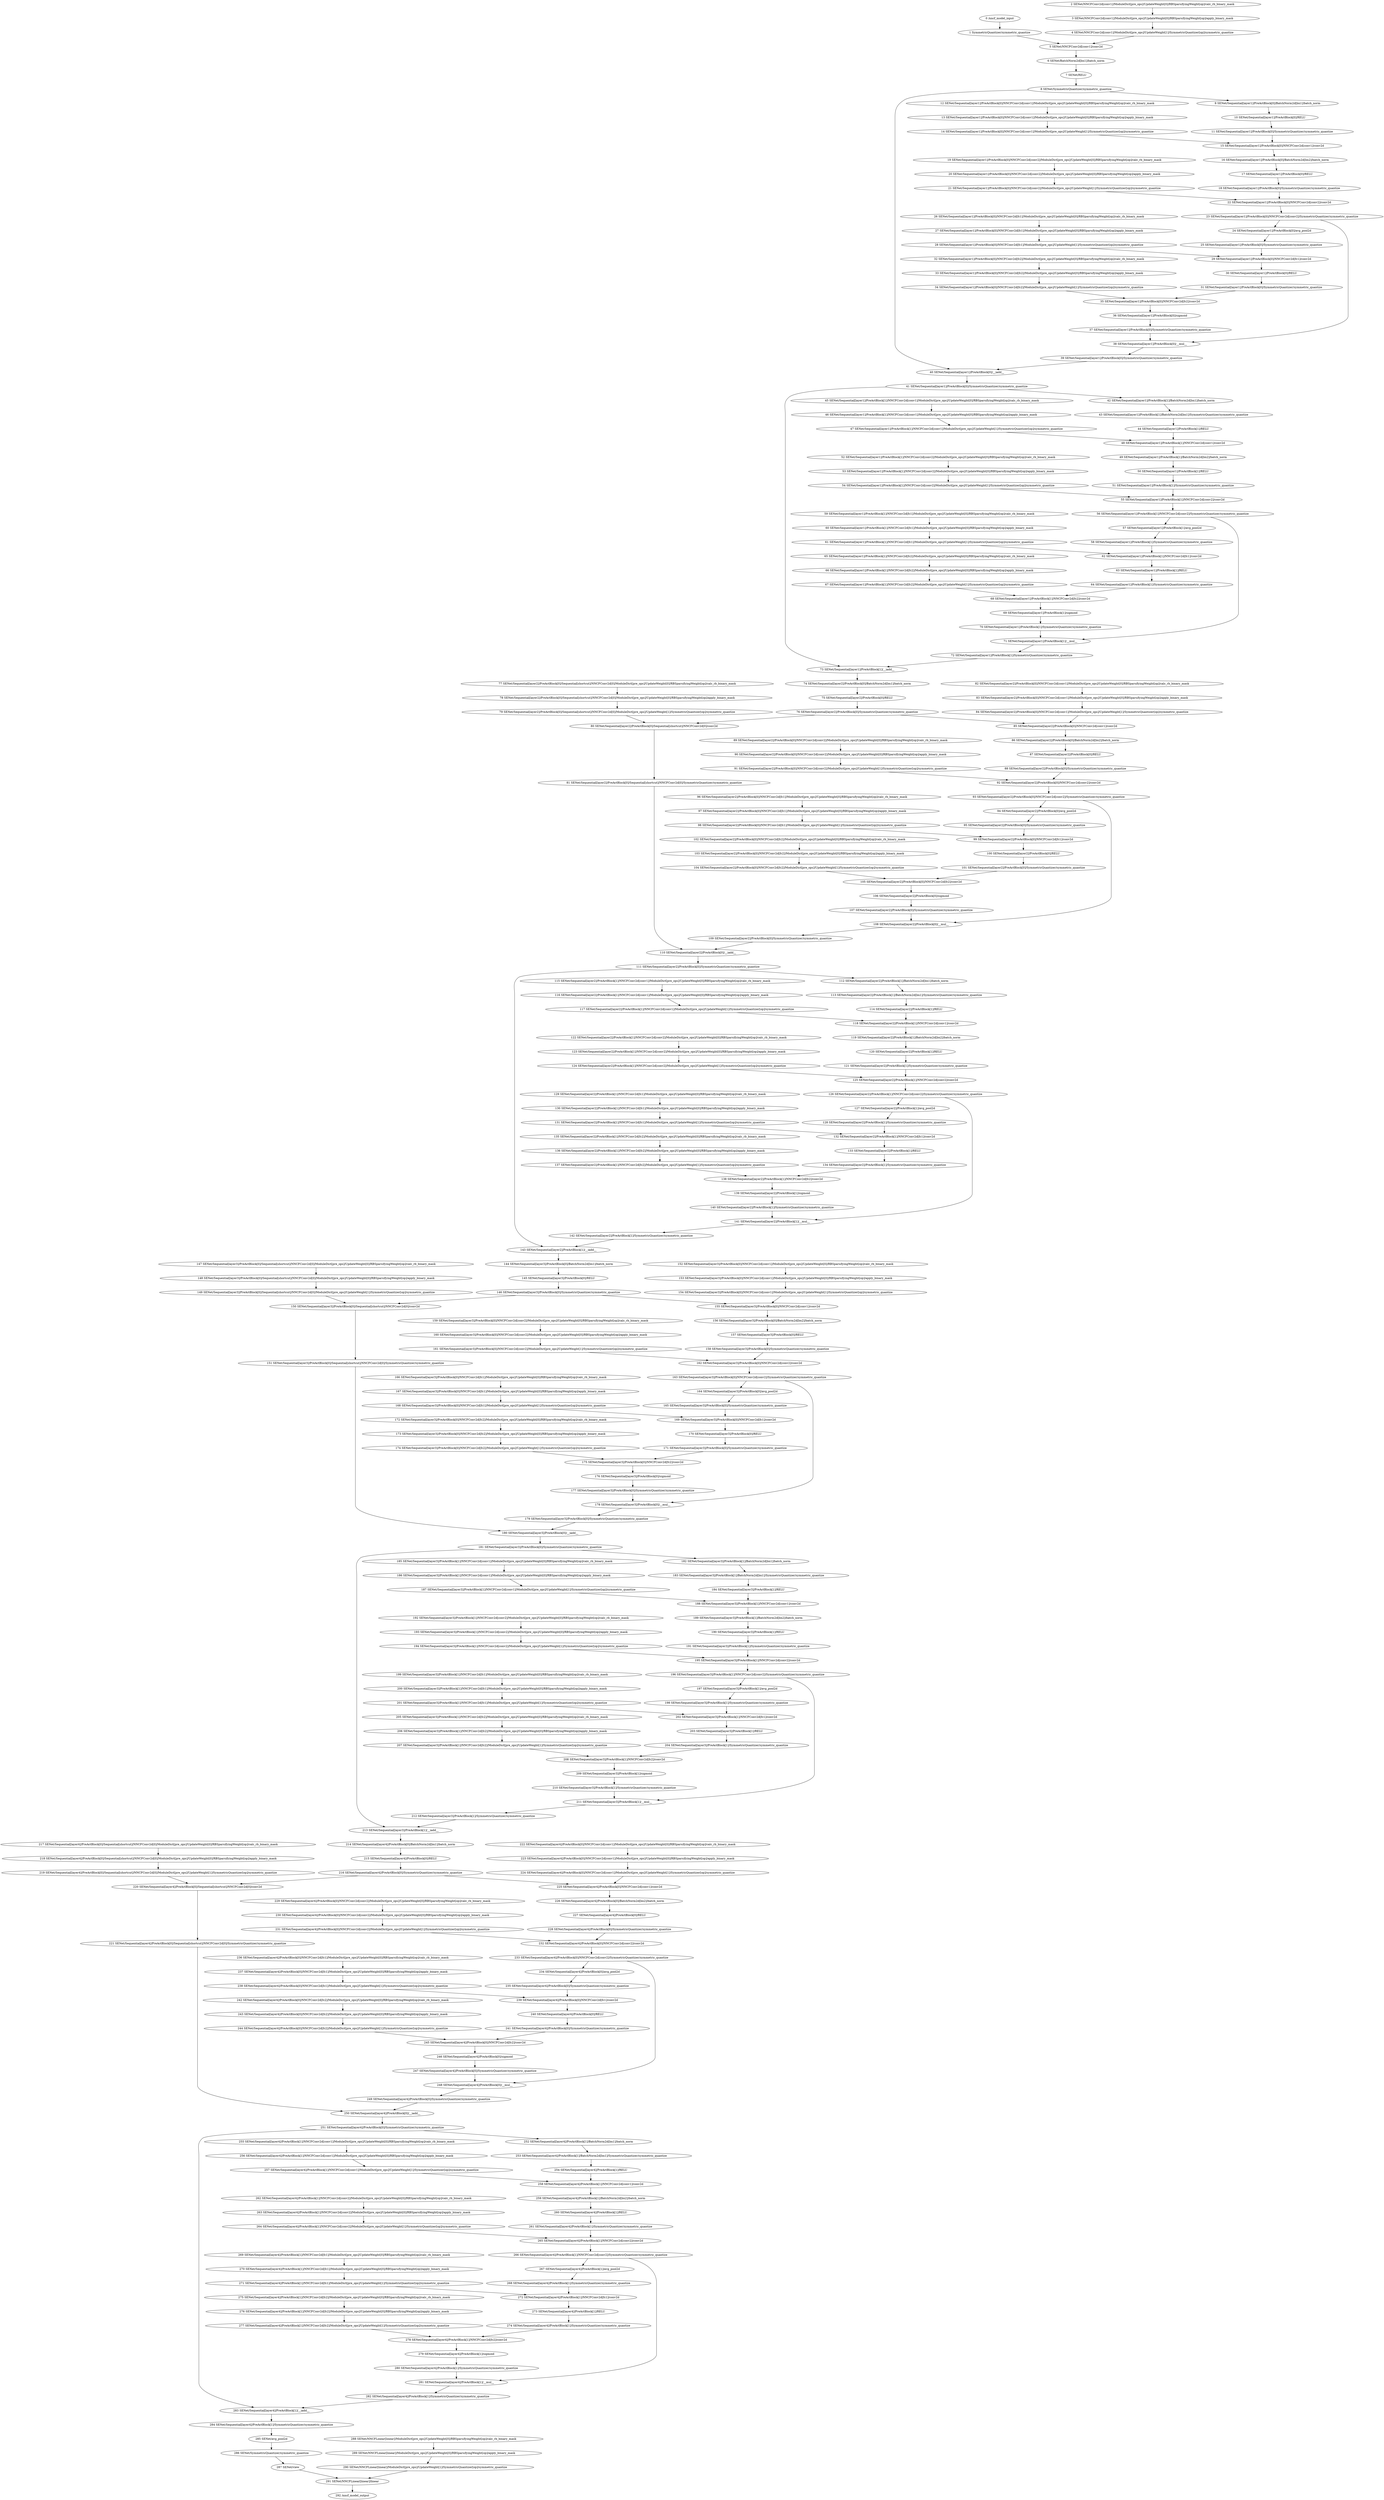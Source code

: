 strict digraph  {
"0 /nncf_model_input" [id=0, scope="", type=nncf_model_input];
"1 SymmetricQuantizer/symmetric_quantize" [id=1, scope=SymmetricQuantizer, type=symmetric_quantize];
"2 SENet/NNCFConv2d[conv1]/ModuleDict[pre_ops]/UpdateWeight[0]/RBSparsifyingWeight[op]/calc_rb_binary_mask" [id=2, scope="SENet/NNCFConv2d[conv1]/ModuleDict[pre_ops]/UpdateWeight[0]/RBSparsifyingWeight[op]", type=calc_rb_binary_mask];
"3 SENet/NNCFConv2d[conv1]/ModuleDict[pre_ops]/UpdateWeight[0]/RBSparsifyingWeight[op]/apply_binary_mask" [id=3, scope="SENet/NNCFConv2d[conv1]/ModuleDict[pre_ops]/UpdateWeight[0]/RBSparsifyingWeight[op]", type=apply_binary_mask];
"4 SENet/NNCFConv2d[conv1]/ModuleDict[pre_ops]/UpdateWeight[1]/SymmetricQuantizer[op]/symmetric_quantize" [id=4, scope="SENet/NNCFConv2d[conv1]/ModuleDict[pre_ops]/UpdateWeight[1]/SymmetricQuantizer[op]", type=symmetric_quantize];
"5 SENet/NNCFConv2d[conv1]/conv2d" [id=5, scope="SENet/NNCFConv2d[conv1]", type=conv2d];
"6 SENet/BatchNorm2d[bn1]/batch_norm" [id=6, scope="SENet/BatchNorm2d[bn1]", type=batch_norm];
"7 SENet/RELU" [id=7, scope=SENet, type=RELU];
"8 SENet/SymmetricQuantizer/symmetric_quantize" [id=8, scope="SENet/SymmetricQuantizer", type=symmetric_quantize];
"9 SENet/Sequential[layer1]/PreActBlock[0]/BatchNorm2d[bn1]/batch_norm" [id=9, scope="SENet/Sequential[layer1]/PreActBlock[0]/BatchNorm2d[bn1]", type=batch_norm];
"10 SENet/Sequential[layer1]/PreActBlock[0]/RELU" [id=10, scope="SENet/Sequential[layer1]/PreActBlock[0]", type=RELU];
"11 SENet/Sequential[layer1]/PreActBlock[0]/SymmetricQuantizer/symmetric_quantize" [id=11, scope="SENet/Sequential[layer1]/PreActBlock[0]/SymmetricQuantizer", type=symmetric_quantize];
"12 SENet/Sequential[layer1]/PreActBlock[0]/NNCFConv2d[conv1]/ModuleDict[pre_ops]/UpdateWeight[0]/RBSparsifyingWeight[op]/calc_rb_binary_mask" [id=12, scope="SENet/Sequential[layer1]/PreActBlock[0]/NNCFConv2d[conv1]/ModuleDict[pre_ops]/UpdateWeight[0]/RBSparsifyingWeight[op]", type=calc_rb_binary_mask];
"13 SENet/Sequential[layer1]/PreActBlock[0]/NNCFConv2d[conv1]/ModuleDict[pre_ops]/UpdateWeight[0]/RBSparsifyingWeight[op]/apply_binary_mask" [id=13, scope="SENet/Sequential[layer1]/PreActBlock[0]/NNCFConv2d[conv1]/ModuleDict[pre_ops]/UpdateWeight[0]/RBSparsifyingWeight[op]", type=apply_binary_mask];
"14 SENet/Sequential[layer1]/PreActBlock[0]/NNCFConv2d[conv1]/ModuleDict[pre_ops]/UpdateWeight[1]/SymmetricQuantizer[op]/symmetric_quantize" [id=14, scope="SENet/Sequential[layer1]/PreActBlock[0]/NNCFConv2d[conv1]/ModuleDict[pre_ops]/UpdateWeight[1]/SymmetricQuantizer[op]", type=symmetric_quantize];
"15 SENet/Sequential[layer1]/PreActBlock[0]/NNCFConv2d[conv1]/conv2d" [id=15, scope="SENet/Sequential[layer1]/PreActBlock[0]/NNCFConv2d[conv1]", type=conv2d];
"16 SENet/Sequential[layer1]/PreActBlock[0]/BatchNorm2d[bn2]/batch_norm" [id=16, scope="SENet/Sequential[layer1]/PreActBlock[0]/BatchNorm2d[bn2]", type=batch_norm];
"17 SENet/Sequential[layer1]/PreActBlock[0]/RELU" [id=17, scope="SENet/Sequential[layer1]/PreActBlock[0]", type=RELU];
"18 SENet/Sequential[layer1]/PreActBlock[0]/SymmetricQuantizer/symmetric_quantize" [id=18, scope="SENet/Sequential[layer1]/PreActBlock[0]/SymmetricQuantizer", type=symmetric_quantize];
"19 SENet/Sequential[layer1]/PreActBlock[0]/NNCFConv2d[conv2]/ModuleDict[pre_ops]/UpdateWeight[0]/RBSparsifyingWeight[op]/calc_rb_binary_mask" [id=19, scope="SENet/Sequential[layer1]/PreActBlock[0]/NNCFConv2d[conv2]/ModuleDict[pre_ops]/UpdateWeight[0]/RBSparsifyingWeight[op]", type=calc_rb_binary_mask];
"20 SENet/Sequential[layer1]/PreActBlock[0]/NNCFConv2d[conv2]/ModuleDict[pre_ops]/UpdateWeight[0]/RBSparsifyingWeight[op]/apply_binary_mask" [id=20, scope="SENet/Sequential[layer1]/PreActBlock[0]/NNCFConv2d[conv2]/ModuleDict[pre_ops]/UpdateWeight[0]/RBSparsifyingWeight[op]", type=apply_binary_mask];
"21 SENet/Sequential[layer1]/PreActBlock[0]/NNCFConv2d[conv2]/ModuleDict[pre_ops]/UpdateWeight[1]/SymmetricQuantizer[op]/symmetric_quantize" [id=21, scope="SENet/Sequential[layer1]/PreActBlock[0]/NNCFConv2d[conv2]/ModuleDict[pre_ops]/UpdateWeight[1]/SymmetricQuantizer[op]", type=symmetric_quantize];
"22 SENet/Sequential[layer1]/PreActBlock[0]/NNCFConv2d[conv2]/conv2d" [id=22, scope="SENet/Sequential[layer1]/PreActBlock[0]/NNCFConv2d[conv2]", type=conv2d];
"23 SENet/Sequential[layer1]/PreActBlock[0]/NNCFConv2d[conv2]/SymmetricQuantizer/symmetric_quantize" [id=23, scope="SENet/Sequential[layer1]/PreActBlock[0]/NNCFConv2d[conv2]/SymmetricQuantizer", type=symmetric_quantize];
"24 SENet/Sequential[layer1]/PreActBlock[0]/avg_pool2d" [id=24, scope="SENet/Sequential[layer1]/PreActBlock[0]", type=avg_pool2d];
"25 SENet/Sequential[layer1]/PreActBlock[0]/SymmetricQuantizer/symmetric_quantize" [id=25, scope="SENet/Sequential[layer1]/PreActBlock[0]/SymmetricQuantizer", type=symmetric_quantize];
"26 SENet/Sequential[layer1]/PreActBlock[0]/NNCFConv2d[fc1]/ModuleDict[pre_ops]/UpdateWeight[0]/RBSparsifyingWeight[op]/calc_rb_binary_mask" [id=26, scope="SENet/Sequential[layer1]/PreActBlock[0]/NNCFConv2d[fc1]/ModuleDict[pre_ops]/UpdateWeight[0]/RBSparsifyingWeight[op]", type=calc_rb_binary_mask];
"27 SENet/Sequential[layer1]/PreActBlock[0]/NNCFConv2d[fc1]/ModuleDict[pre_ops]/UpdateWeight[0]/RBSparsifyingWeight[op]/apply_binary_mask" [id=27, scope="SENet/Sequential[layer1]/PreActBlock[0]/NNCFConv2d[fc1]/ModuleDict[pre_ops]/UpdateWeight[0]/RBSparsifyingWeight[op]", type=apply_binary_mask];
"28 SENet/Sequential[layer1]/PreActBlock[0]/NNCFConv2d[fc1]/ModuleDict[pre_ops]/UpdateWeight[1]/SymmetricQuantizer[op]/symmetric_quantize" [id=28, scope="SENet/Sequential[layer1]/PreActBlock[0]/NNCFConv2d[fc1]/ModuleDict[pre_ops]/UpdateWeight[1]/SymmetricQuantizer[op]", type=symmetric_quantize];
"29 SENet/Sequential[layer1]/PreActBlock[0]/NNCFConv2d[fc1]/conv2d" [id=29, scope="SENet/Sequential[layer1]/PreActBlock[0]/NNCFConv2d[fc1]", type=conv2d];
"30 SENet/Sequential[layer1]/PreActBlock[0]/RELU" [id=30, scope="SENet/Sequential[layer1]/PreActBlock[0]", type=RELU];
"31 SENet/Sequential[layer1]/PreActBlock[0]/SymmetricQuantizer/symmetric_quantize" [id=31, scope="SENet/Sequential[layer1]/PreActBlock[0]/SymmetricQuantizer", type=symmetric_quantize];
"32 SENet/Sequential[layer1]/PreActBlock[0]/NNCFConv2d[fc2]/ModuleDict[pre_ops]/UpdateWeight[0]/RBSparsifyingWeight[op]/calc_rb_binary_mask" [id=32, scope="SENet/Sequential[layer1]/PreActBlock[0]/NNCFConv2d[fc2]/ModuleDict[pre_ops]/UpdateWeight[0]/RBSparsifyingWeight[op]", type=calc_rb_binary_mask];
"33 SENet/Sequential[layer1]/PreActBlock[0]/NNCFConv2d[fc2]/ModuleDict[pre_ops]/UpdateWeight[0]/RBSparsifyingWeight[op]/apply_binary_mask" [id=33, scope="SENet/Sequential[layer1]/PreActBlock[0]/NNCFConv2d[fc2]/ModuleDict[pre_ops]/UpdateWeight[0]/RBSparsifyingWeight[op]", type=apply_binary_mask];
"34 SENet/Sequential[layer1]/PreActBlock[0]/NNCFConv2d[fc2]/ModuleDict[pre_ops]/UpdateWeight[1]/SymmetricQuantizer[op]/symmetric_quantize" [id=34, scope="SENet/Sequential[layer1]/PreActBlock[0]/NNCFConv2d[fc2]/ModuleDict[pre_ops]/UpdateWeight[1]/SymmetricQuantizer[op]", type=symmetric_quantize];
"35 SENet/Sequential[layer1]/PreActBlock[0]/NNCFConv2d[fc2]/conv2d" [id=35, scope="SENet/Sequential[layer1]/PreActBlock[0]/NNCFConv2d[fc2]", type=conv2d];
"36 SENet/Sequential[layer1]/PreActBlock[0]/sigmoid" [id=36, scope="SENet/Sequential[layer1]/PreActBlock[0]", type=sigmoid];
"37 SENet/Sequential[layer1]/PreActBlock[0]/SymmetricQuantizer/symmetric_quantize" [id=37, scope="SENet/Sequential[layer1]/PreActBlock[0]/SymmetricQuantizer", type=symmetric_quantize];
"38 SENet/Sequential[layer1]/PreActBlock[0]/__mul__" [id=38, scope="SENet/Sequential[layer1]/PreActBlock[0]", type=__mul__];
"39 SENet/Sequential[layer1]/PreActBlock[0]/SymmetricQuantizer/symmetric_quantize" [id=39, scope="SENet/Sequential[layer1]/PreActBlock[0]/SymmetricQuantizer", type=symmetric_quantize];
"40 SENet/Sequential[layer1]/PreActBlock[0]/__iadd__" [id=40, scope="SENet/Sequential[layer1]/PreActBlock[0]", type=__iadd__];
"41 SENet/Sequential[layer1]/PreActBlock[0]/SymmetricQuantizer/symmetric_quantize" [id=41, scope="SENet/Sequential[layer1]/PreActBlock[0]/SymmetricQuantizer", type=symmetric_quantize];
"42 SENet/Sequential[layer1]/PreActBlock[1]/BatchNorm2d[bn1]/batch_norm" [id=42, scope="SENet/Sequential[layer1]/PreActBlock[1]/BatchNorm2d[bn1]", type=batch_norm];
"43 SENet/Sequential[layer1]/PreActBlock[1]/BatchNorm2d[bn1]/SymmetricQuantizer/symmetric_quantize" [id=43, scope="SENet/Sequential[layer1]/PreActBlock[1]/BatchNorm2d[bn1]/SymmetricQuantizer", type=symmetric_quantize];
"44 SENet/Sequential[layer1]/PreActBlock[1]/RELU" [id=44, scope="SENet/Sequential[layer1]/PreActBlock[1]", type=RELU];
"45 SENet/Sequential[layer1]/PreActBlock[1]/NNCFConv2d[conv1]/ModuleDict[pre_ops]/UpdateWeight[0]/RBSparsifyingWeight[op]/calc_rb_binary_mask" [id=45, scope="SENet/Sequential[layer1]/PreActBlock[1]/NNCFConv2d[conv1]/ModuleDict[pre_ops]/UpdateWeight[0]/RBSparsifyingWeight[op]", type=calc_rb_binary_mask];
"46 SENet/Sequential[layer1]/PreActBlock[1]/NNCFConv2d[conv1]/ModuleDict[pre_ops]/UpdateWeight[0]/RBSparsifyingWeight[op]/apply_binary_mask" [id=46, scope="SENet/Sequential[layer1]/PreActBlock[1]/NNCFConv2d[conv1]/ModuleDict[pre_ops]/UpdateWeight[0]/RBSparsifyingWeight[op]", type=apply_binary_mask];
"47 SENet/Sequential[layer1]/PreActBlock[1]/NNCFConv2d[conv1]/ModuleDict[pre_ops]/UpdateWeight[1]/SymmetricQuantizer[op]/symmetric_quantize" [id=47, scope="SENet/Sequential[layer1]/PreActBlock[1]/NNCFConv2d[conv1]/ModuleDict[pre_ops]/UpdateWeight[1]/SymmetricQuantizer[op]", type=symmetric_quantize];
"48 SENet/Sequential[layer1]/PreActBlock[1]/NNCFConv2d[conv1]/conv2d" [id=48, scope="SENet/Sequential[layer1]/PreActBlock[1]/NNCFConv2d[conv1]", type=conv2d];
"49 SENet/Sequential[layer1]/PreActBlock[1]/BatchNorm2d[bn2]/batch_norm" [id=49, scope="SENet/Sequential[layer1]/PreActBlock[1]/BatchNorm2d[bn2]", type=batch_norm];
"50 SENet/Sequential[layer1]/PreActBlock[1]/RELU" [id=50, scope="SENet/Sequential[layer1]/PreActBlock[1]", type=RELU];
"51 SENet/Sequential[layer1]/PreActBlock[1]/SymmetricQuantizer/symmetric_quantize" [id=51, scope="SENet/Sequential[layer1]/PreActBlock[1]/SymmetricQuantizer", type=symmetric_quantize];
"52 SENet/Sequential[layer1]/PreActBlock[1]/NNCFConv2d[conv2]/ModuleDict[pre_ops]/UpdateWeight[0]/RBSparsifyingWeight[op]/calc_rb_binary_mask" [id=52, scope="SENet/Sequential[layer1]/PreActBlock[1]/NNCFConv2d[conv2]/ModuleDict[pre_ops]/UpdateWeight[0]/RBSparsifyingWeight[op]", type=calc_rb_binary_mask];
"53 SENet/Sequential[layer1]/PreActBlock[1]/NNCFConv2d[conv2]/ModuleDict[pre_ops]/UpdateWeight[0]/RBSparsifyingWeight[op]/apply_binary_mask" [id=53, scope="SENet/Sequential[layer1]/PreActBlock[1]/NNCFConv2d[conv2]/ModuleDict[pre_ops]/UpdateWeight[0]/RBSparsifyingWeight[op]", type=apply_binary_mask];
"54 SENet/Sequential[layer1]/PreActBlock[1]/NNCFConv2d[conv2]/ModuleDict[pre_ops]/UpdateWeight[1]/SymmetricQuantizer[op]/symmetric_quantize" [id=54, scope="SENet/Sequential[layer1]/PreActBlock[1]/NNCFConv2d[conv2]/ModuleDict[pre_ops]/UpdateWeight[1]/SymmetricQuantizer[op]", type=symmetric_quantize];
"55 SENet/Sequential[layer1]/PreActBlock[1]/NNCFConv2d[conv2]/conv2d" [id=55, scope="SENet/Sequential[layer1]/PreActBlock[1]/NNCFConv2d[conv2]", type=conv2d];
"56 SENet/Sequential[layer1]/PreActBlock[1]/NNCFConv2d[conv2]/SymmetricQuantizer/symmetric_quantize" [id=56, scope="SENet/Sequential[layer1]/PreActBlock[1]/NNCFConv2d[conv2]/SymmetricQuantizer", type=symmetric_quantize];
"57 SENet/Sequential[layer1]/PreActBlock[1]/avg_pool2d" [id=57, scope="SENet/Sequential[layer1]/PreActBlock[1]", type=avg_pool2d];
"58 SENet/Sequential[layer1]/PreActBlock[1]/SymmetricQuantizer/symmetric_quantize" [id=58, scope="SENet/Sequential[layer1]/PreActBlock[1]/SymmetricQuantizer", type=symmetric_quantize];
"59 SENet/Sequential[layer1]/PreActBlock[1]/NNCFConv2d[fc1]/ModuleDict[pre_ops]/UpdateWeight[0]/RBSparsifyingWeight[op]/calc_rb_binary_mask" [id=59, scope="SENet/Sequential[layer1]/PreActBlock[1]/NNCFConv2d[fc1]/ModuleDict[pre_ops]/UpdateWeight[0]/RBSparsifyingWeight[op]", type=calc_rb_binary_mask];
"60 SENet/Sequential[layer1]/PreActBlock[1]/NNCFConv2d[fc1]/ModuleDict[pre_ops]/UpdateWeight[0]/RBSparsifyingWeight[op]/apply_binary_mask" [id=60, scope="SENet/Sequential[layer1]/PreActBlock[1]/NNCFConv2d[fc1]/ModuleDict[pre_ops]/UpdateWeight[0]/RBSparsifyingWeight[op]", type=apply_binary_mask];
"61 SENet/Sequential[layer1]/PreActBlock[1]/NNCFConv2d[fc1]/ModuleDict[pre_ops]/UpdateWeight[1]/SymmetricQuantizer[op]/symmetric_quantize" [id=61, scope="SENet/Sequential[layer1]/PreActBlock[1]/NNCFConv2d[fc1]/ModuleDict[pre_ops]/UpdateWeight[1]/SymmetricQuantizer[op]", type=symmetric_quantize];
"62 SENet/Sequential[layer1]/PreActBlock[1]/NNCFConv2d[fc1]/conv2d" [id=62, scope="SENet/Sequential[layer1]/PreActBlock[1]/NNCFConv2d[fc1]", type=conv2d];
"63 SENet/Sequential[layer1]/PreActBlock[1]/RELU" [id=63, scope="SENet/Sequential[layer1]/PreActBlock[1]", type=RELU];
"64 SENet/Sequential[layer1]/PreActBlock[1]/SymmetricQuantizer/symmetric_quantize" [id=64, scope="SENet/Sequential[layer1]/PreActBlock[1]/SymmetricQuantizer", type=symmetric_quantize];
"65 SENet/Sequential[layer1]/PreActBlock[1]/NNCFConv2d[fc2]/ModuleDict[pre_ops]/UpdateWeight[0]/RBSparsifyingWeight[op]/calc_rb_binary_mask" [id=65, scope="SENet/Sequential[layer1]/PreActBlock[1]/NNCFConv2d[fc2]/ModuleDict[pre_ops]/UpdateWeight[0]/RBSparsifyingWeight[op]", type=calc_rb_binary_mask];
"66 SENet/Sequential[layer1]/PreActBlock[1]/NNCFConv2d[fc2]/ModuleDict[pre_ops]/UpdateWeight[0]/RBSparsifyingWeight[op]/apply_binary_mask" [id=66, scope="SENet/Sequential[layer1]/PreActBlock[1]/NNCFConv2d[fc2]/ModuleDict[pre_ops]/UpdateWeight[0]/RBSparsifyingWeight[op]", type=apply_binary_mask];
"67 SENet/Sequential[layer1]/PreActBlock[1]/NNCFConv2d[fc2]/ModuleDict[pre_ops]/UpdateWeight[1]/SymmetricQuantizer[op]/symmetric_quantize" [id=67, scope="SENet/Sequential[layer1]/PreActBlock[1]/NNCFConv2d[fc2]/ModuleDict[pre_ops]/UpdateWeight[1]/SymmetricQuantizer[op]", type=symmetric_quantize];
"68 SENet/Sequential[layer1]/PreActBlock[1]/NNCFConv2d[fc2]/conv2d" [id=68, scope="SENet/Sequential[layer1]/PreActBlock[1]/NNCFConv2d[fc2]", type=conv2d];
"69 SENet/Sequential[layer1]/PreActBlock[1]/sigmoid" [id=69, scope="SENet/Sequential[layer1]/PreActBlock[1]", type=sigmoid];
"70 SENet/Sequential[layer1]/PreActBlock[1]/SymmetricQuantizer/symmetric_quantize" [id=70, scope="SENet/Sequential[layer1]/PreActBlock[1]/SymmetricQuantizer", type=symmetric_quantize];
"71 SENet/Sequential[layer1]/PreActBlock[1]/__mul__" [id=71, scope="SENet/Sequential[layer1]/PreActBlock[1]", type=__mul__];
"72 SENet/Sequential[layer1]/PreActBlock[1]/SymmetricQuantizer/symmetric_quantize" [id=72, scope="SENet/Sequential[layer1]/PreActBlock[1]/SymmetricQuantizer", type=symmetric_quantize];
"73 SENet/Sequential[layer1]/PreActBlock[1]/__iadd__" [id=73, scope="SENet/Sequential[layer1]/PreActBlock[1]", type=__iadd__];
"74 SENet/Sequential[layer2]/PreActBlock[0]/BatchNorm2d[bn1]/batch_norm" [id=74, scope="SENet/Sequential[layer2]/PreActBlock[0]/BatchNorm2d[bn1]", type=batch_norm];
"75 SENet/Sequential[layer2]/PreActBlock[0]/RELU" [id=75, scope="SENet/Sequential[layer2]/PreActBlock[0]", type=RELU];
"76 SENet/Sequential[layer2]/PreActBlock[0]/SymmetricQuantizer/symmetric_quantize" [id=76, scope="SENet/Sequential[layer2]/PreActBlock[0]/SymmetricQuantizer", type=symmetric_quantize];
"77 SENet/Sequential[layer2]/PreActBlock[0]/Sequential[shortcut]/NNCFConv2d[0]/ModuleDict[pre_ops]/UpdateWeight[0]/RBSparsifyingWeight[op]/calc_rb_binary_mask" [id=77, scope="SENet/Sequential[layer2]/PreActBlock[0]/Sequential[shortcut]/NNCFConv2d[0]/ModuleDict[pre_ops]/UpdateWeight[0]/RBSparsifyingWeight[op]", type=calc_rb_binary_mask];
"78 SENet/Sequential[layer2]/PreActBlock[0]/Sequential[shortcut]/NNCFConv2d[0]/ModuleDict[pre_ops]/UpdateWeight[0]/RBSparsifyingWeight[op]/apply_binary_mask" [id=78, scope="SENet/Sequential[layer2]/PreActBlock[0]/Sequential[shortcut]/NNCFConv2d[0]/ModuleDict[pre_ops]/UpdateWeight[0]/RBSparsifyingWeight[op]", type=apply_binary_mask];
"79 SENet/Sequential[layer2]/PreActBlock[0]/Sequential[shortcut]/NNCFConv2d[0]/ModuleDict[pre_ops]/UpdateWeight[1]/SymmetricQuantizer[op]/symmetric_quantize" [id=79, scope="SENet/Sequential[layer2]/PreActBlock[0]/Sequential[shortcut]/NNCFConv2d[0]/ModuleDict[pre_ops]/UpdateWeight[1]/SymmetricQuantizer[op]", type=symmetric_quantize];
"80 SENet/Sequential[layer2]/PreActBlock[0]/Sequential[shortcut]/NNCFConv2d[0]/conv2d" [id=80, scope="SENet/Sequential[layer2]/PreActBlock[0]/Sequential[shortcut]/NNCFConv2d[0]", type=conv2d];
"81 SENet/Sequential[layer2]/PreActBlock[0]/Sequential[shortcut]/NNCFConv2d[0]/SymmetricQuantizer/symmetric_quantize" [id=81, scope="SENet/Sequential[layer2]/PreActBlock[0]/Sequential[shortcut]/NNCFConv2d[0]/SymmetricQuantizer", type=symmetric_quantize];
"82 SENet/Sequential[layer2]/PreActBlock[0]/NNCFConv2d[conv1]/ModuleDict[pre_ops]/UpdateWeight[0]/RBSparsifyingWeight[op]/calc_rb_binary_mask" [id=82, scope="SENet/Sequential[layer2]/PreActBlock[0]/NNCFConv2d[conv1]/ModuleDict[pre_ops]/UpdateWeight[0]/RBSparsifyingWeight[op]", type=calc_rb_binary_mask];
"83 SENet/Sequential[layer2]/PreActBlock[0]/NNCFConv2d[conv1]/ModuleDict[pre_ops]/UpdateWeight[0]/RBSparsifyingWeight[op]/apply_binary_mask" [id=83, scope="SENet/Sequential[layer2]/PreActBlock[0]/NNCFConv2d[conv1]/ModuleDict[pre_ops]/UpdateWeight[0]/RBSparsifyingWeight[op]", type=apply_binary_mask];
"84 SENet/Sequential[layer2]/PreActBlock[0]/NNCFConv2d[conv1]/ModuleDict[pre_ops]/UpdateWeight[1]/SymmetricQuantizer[op]/symmetric_quantize" [id=84, scope="SENet/Sequential[layer2]/PreActBlock[0]/NNCFConv2d[conv1]/ModuleDict[pre_ops]/UpdateWeight[1]/SymmetricQuantizer[op]", type=symmetric_quantize];
"85 SENet/Sequential[layer2]/PreActBlock[0]/NNCFConv2d[conv1]/conv2d" [id=85, scope="SENet/Sequential[layer2]/PreActBlock[0]/NNCFConv2d[conv1]", type=conv2d];
"86 SENet/Sequential[layer2]/PreActBlock[0]/BatchNorm2d[bn2]/batch_norm" [id=86, scope="SENet/Sequential[layer2]/PreActBlock[0]/BatchNorm2d[bn2]", type=batch_norm];
"87 SENet/Sequential[layer2]/PreActBlock[0]/RELU" [id=87, scope="SENet/Sequential[layer2]/PreActBlock[0]", type=RELU];
"88 SENet/Sequential[layer2]/PreActBlock[0]/SymmetricQuantizer/symmetric_quantize" [id=88, scope="SENet/Sequential[layer2]/PreActBlock[0]/SymmetricQuantizer", type=symmetric_quantize];
"89 SENet/Sequential[layer2]/PreActBlock[0]/NNCFConv2d[conv2]/ModuleDict[pre_ops]/UpdateWeight[0]/RBSparsifyingWeight[op]/calc_rb_binary_mask" [id=89, scope="SENet/Sequential[layer2]/PreActBlock[0]/NNCFConv2d[conv2]/ModuleDict[pre_ops]/UpdateWeight[0]/RBSparsifyingWeight[op]", type=calc_rb_binary_mask];
"90 SENet/Sequential[layer2]/PreActBlock[0]/NNCFConv2d[conv2]/ModuleDict[pre_ops]/UpdateWeight[0]/RBSparsifyingWeight[op]/apply_binary_mask" [id=90, scope="SENet/Sequential[layer2]/PreActBlock[0]/NNCFConv2d[conv2]/ModuleDict[pre_ops]/UpdateWeight[0]/RBSparsifyingWeight[op]", type=apply_binary_mask];
"91 SENet/Sequential[layer2]/PreActBlock[0]/NNCFConv2d[conv2]/ModuleDict[pre_ops]/UpdateWeight[1]/SymmetricQuantizer[op]/symmetric_quantize" [id=91, scope="SENet/Sequential[layer2]/PreActBlock[0]/NNCFConv2d[conv2]/ModuleDict[pre_ops]/UpdateWeight[1]/SymmetricQuantizer[op]", type=symmetric_quantize];
"92 SENet/Sequential[layer2]/PreActBlock[0]/NNCFConv2d[conv2]/conv2d" [id=92, scope="SENet/Sequential[layer2]/PreActBlock[0]/NNCFConv2d[conv2]", type=conv2d];
"93 SENet/Sequential[layer2]/PreActBlock[0]/NNCFConv2d[conv2]/SymmetricQuantizer/symmetric_quantize" [id=93, scope="SENet/Sequential[layer2]/PreActBlock[0]/NNCFConv2d[conv2]/SymmetricQuantizer", type=symmetric_quantize];
"94 SENet/Sequential[layer2]/PreActBlock[0]/avg_pool2d" [id=94, scope="SENet/Sequential[layer2]/PreActBlock[0]", type=avg_pool2d];
"95 SENet/Sequential[layer2]/PreActBlock[0]/SymmetricQuantizer/symmetric_quantize" [id=95, scope="SENet/Sequential[layer2]/PreActBlock[0]/SymmetricQuantizer", type=symmetric_quantize];
"96 SENet/Sequential[layer2]/PreActBlock[0]/NNCFConv2d[fc1]/ModuleDict[pre_ops]/UpdateWeight[0]/RBSparsifyingWeight[op]/calc_rb_binary_mask" [id=96, scope="SENet/Sequential[layer2]/PreActBlock[0]/NNCFConv2d[fc1]/ModuleDict[pre_ops]/UpdateWeight[0]/RBSparsifyingWeight[op]", type=calc_rb_binary_mask];
"97 SENet/Sequential[layer2]/PreActBlock[0]/NNCFConv2d[fc1]/ModuleDict[pre_ops]/UpdateWeight[0]/RBSparsifyingWeight[op]/apply_binary_mask" [id=97, scope="SENet/Sequential[layer2]/PreActBlock[0]/NNCFConv2d[fc1]/ModuleDict[pre_ops]/UpdateWeight[0]/RBSparsifyingWeight[op]", type=apply_binary_mask];
"98 SENet/Sequential[layer2]/PreActBlock[0]/NNCFConv2d[fc1]/ModuleDict[pre_ops]/UpdateWeight[1]/SymmetricQuantizer[op]/symmetric_quantize" [id=98, scope="SENet/Sequential[layer2]/PreActBlock[0]/NNCFConv2d[fc1]/ModuleDict[pre_ops]/UpdateWeight[1]/SymmetricQuantizer[op]", type=symmetric_quantize];
"99 SENet/Sequential[layer2]/PreActBlock[0]/NNCFConv2d[fc1]/conv2d" [id=99, scope="SENet/Sequential[layer2]/PreActBlock[0]/NNCFConv2d[fc1]", type=conv2d];
"100 SENet/Sequential[layer2]/PreActBlock[0]/RELU" [id=100, scope="SENet/Sequential[layer2]/PreActBlock[0]", type=RELU];
"101 SENet/Sequential[layer2]/PreActBlock[0]/SymmetricQuantizer/symmetric_quantize" [id=101, scope="SENet/Sequential[layer2]/PreActBlock[0]/SymmetricQuantizer", type=symmetric_quantize];
"102 SENet/Sequential[layer2]/PreActBlock[0]/NNCFConv2d[fc2]/ModuleDict[pre_ops]/UpdateWeight[0]/RBSparsifyingWeight[op]/calc_rb_binary_mask" [id=102, scope="SENet/Sequential[layer2]/PreActBlock[0]/NNCFConv2d[fc2]/ModuleDict[pre_ops]/UpdateWeight[0]/RBSparsifyingWeight[op]", type=calc_rb_binary_mask];
"103 SENet/Sequential[layer2]/PreActBlock[0]/NNCFConv2d[fc2]/ModuleDict[pre_ops]/UpdateWeight[0]/RBSparsifyingWeight[op]/apply_binary_mask" [id=103, scope="SENet/Sequential[layer2]/PreActBlock[0]/NNCFConv2d[fc2]/ModuleDict[pre_ops]/UpdateWeight[0]/RBSparsifyingWeight[op]", type=apply_binary_mask];
"104 SENet/Sequential[layer2]/PreActBlock[0]/NNCFConv2d[fc2]/ModuleDict[pre_ops]/UpdateWeight[1]/SymmetricQuantizer[op]/symmetric_quantize" [id=104, scope="SENet/Sequential[layer2]/PreActBlock[0]/NNCFConv2d[fc2]/ModuleDict[pre_ops]/UpdateWeight[1]/SymmetricQuantizer[op]", type=symmetric_quantize];
"105 SENet/Sequential[layer2]/PreActBlock[0]/NNCFConv2d[fc2]/conv2d" [id=105, scope="SENet/Sequential[layer2]/PreActBlock[0]/NNCFConv2d[fc2]", type=conv2d];
"106 SENet/Sequential[layer2]/PreActBlock[0]/sigmoid" [id=106, scope="SENet/Sequential[layer2]/PreActBlock[0]", type=sigmoid];
"107 SENet/Sequential[layer2]/PreActBlock[0]/SymmetricQuantizer/symmetric_quantize" [id=107, scope="SENet/Sequential[layer2]/PreActBlock[0]/SymmetricQuantizer", type=symmetric_quantize];
"108 SENet/Sequential[layer2]/PreActBlock[0]/__mul__" [id=108, scope="SENet/Sequential[layer2]/PreActBlock[0]", type=__mul__];
"109 SENet/Sequential[layer2]/PreActBlock[0]/SymmetricQuantizer/symmetric_quantize" [id=109, scope="SENet/Sequential[layer2]/PreActBlock[0]/SymmetricQuantizer", type=symmetric_quantize];
"110 SENet/Sequential[layer2]/PreActBlock[0]/__iadd__" [id=110, scope="SENet/Sequential[layer2]/PreActBlock[0]", type=__iadd__];
"111 SENet/Sequential[layer2]/PreActBlock[0]/SymmetricQuantizer/symmetric_quantize" [id=111, scope="SENet/Sequential[layer2]/PreActBlock[0]/SymmetricQuantizer", type=symmetric_quantize];
"112 SENet/Sequential[layer2]/PreActBlock[1]/BatchNorm2d[bn1]/batch_norm" [id=112, scope="SENet/Sequential[layer2]/PreActBlock[1]/BatchNorm2d[bn1]", type=batch_norm];
"113 SENet/Sequential[layer2]/PreActBlock[1]/BatchNorm2d[bn1]/SymmetricQuantizer/symmetric_quantize" [id=113, scope="SENet/Sequential[layer2]/PreActBlock[1]/BatchNorm2d[bn1]/SymmetricQuantizer", type=symmetric_quantize];
"114 SENet/Sequential[layer2]/PreActBlock[1]/RELU" [id=114, scope="SENet/Sequential[layer2]/PreActBlock[1]", type=RELU];
"115 SENet/Sequential[layer2]/PreActBlock[1]/NNCFConv2d[conv1]/ModuleDict[pre_ops]/UpdateWeight[0]/RBSparsifyingWeight[op]/calc_rb_binary_mask" [id=115, scope="SENet/Sequential[layer2]/PreActBlock[1]/NNCFConv2d[conv1]/ModuleDict[pre_ops]/UpdateWeight[0]/RBSparsifyingWeight[op]", type=calc_rb_binary_mask];
"116 SENet/Sequential[layer2]/PreActBlock[1]/NNCFConv2d[conv1]/ModuleDict[pre_ops]/UpdateWeight[0]/RBSparsifyingWeight[op]/apply_binary_mask" [id=116, scope="SENet/Sequential[layer2]/PreActBlock[1]/NNCFConv2d[conv1]/ModuleDict[pre_ops]/UpdateWeight[0]/RBSparsifyingWeight[op]", type=apply_binary_mask];
"117 SENet/Sequential[layer2]/PreActBlock[1]/NNCFConv2d[conv1]/ModuleDict[pre_ops]/UpdateWeight[1]/SymmetricQuantizer[op]/symmetric_quantize" [id=117, scope="SENet/Sequential[layer2]/PreActBlock[1]/NNCFConv2d[conv1]/ModuleDict[pre_ops]/UpdateWeight[1]/SymmetricQuantizer[op]", type=symmetric_quantize];
"118 SENet/Sequential[layer2]/PreActBlock[1]/NNCFConv2d[conv1]/conv2d" [id=118, scope="SENet/Sequential[layer2]/PreActBlock[1]/NNCFConv2d[conv1]", type=conv2d];
"119 SENet/Sequential[layer2]/PreActBlock[1]/BatchNorm2d[bn2]/batch_norm" [id=119, scope="SENet/Sequential[layer2]/PreActBlock[1]/BatchNorm2d[bn2]", type=batch_norm];
"120 SENet/Sequential[layer2]/PreActBlock[1]/RELU" [id=120, scope="SENet/Sequential[layer2]/PreActBlock[1]", type=RELU];
"121 SENet/Sequential[layer2]/PreActBlock[1]/SymmetricQuantizer/symmetric_quantize" [id=121, scope="SENet/Sequential[layer2]/PreActBlock[1]/SymmetricQuantizer", type=symmetric_quantize];
"122 SENet/Sequential[layer2]/PreActBlock[1]/NNCFConv2d[conv2]/ModuleDict[pre_ops]/UpdateWeight[0]/RBSparsifyingWeight[op]/calc_rb_binary_mask" [id=122, scope="SENet/Sequential[layer2]/PreActBlock[1]/NNCFConv2d[conv2]/ModuleDict[pre_ops]/UpdateWeight[0]/RBSparsifyingWeight[op]", type=calc_rb_binary_mask];
"123 SENet/Sequential[layer2]/PreActBlock[1]/NNCFConv2d[conv2]/ModuleDict[pre_ops]/UpdateWeight[0]/RBSparsifyingWeight[op]/apply_binary_mask" [id=123, scope="SENet/Sequential[layer2]/PreActBlock[1]/NNCFConv2d[conv2]/ModuleDict[pre_ops]/UpdateWeight[0]/RBSparsifyingWeight[op]", type=apply_binary_mask];
"124 SENet/Sequential[layer2]/PreActBlock[1]/NNCFConv2d[conv2]/ModuleDict[pre_ops]/UpdateWeight[1]/SymmetricQuantizer[op]/symmetric_quantize" [id=124, scope="SENet/Sequential[layer2]/PreActBlock[1]/NNCFConv2d[conv2]/ModuleDict[pre_ops]/UpdateWeight[1]/SymmetricQuantizer[op]", type=symmetric_quantize];
"125 SENet/Sequential[layer2]/PreActBlock[1]/NNCFConv2d[conv2]/conv2d" [id=125, scope="SENet/Sequential[layer2]/PreActBlock[1]/NNCFConv2d[conv2]", type=conv2d];
"126 SENet/Sequential[layer2]/PreActBlock[1]/NNCFConv2d[conv2]/SymmetricQuantizer/symmetric_quantize" [id=126, scope="SENet/Sequential[layer2]/PreActBlock[1]/NNCFConv2d[conv2]/SymmetricQuantizer", type=symmetric_quantize];
"127 SENet/Sequential[layer2]/PreActBlock[1]/avg_pool2d" [id=127, scope="SENet/Sequential[layer2]/PreActBlock[1]", type=avg_pool2d];
"128 SENet/Sequential[layer2]/PreActBlock[1]/SymmetricQuantizer/symmetric_quantize" [id=128, scope="SENet/Sequential[layer2]/PreActBlock[1]/SymmetricQuantizer", type=symmetric_quantize];
"129 SENet/Sequential[layer2]/PreActBlock[1]/NNCFConv2d[fc1]/ModuleDict[pre_ops]/UpdateWeight[0]/RBSparsifyingWeight[op]/calc_rb_binary_mask" [id=129, scope="SENet/Sequential[layer2]/PreActBlock[1]/NNCFConv2d[fc1]/ModuleDict[pre_ops]/UpdateWeight[0]/RBSparsifyingWeight[op]", type=calc_rb_binary_mask];
"130 SENet/Sequential[layer2]/PreActBlock[1]/NNCFConv2d[fc1]/ModuleDict[pre_ops]/UpdateWeight[0]/RBSparsifyingWeight[op]/apply_binary_mask" [id=130, scope="SENet/Sequential[layer2]/PreActBlock[1]/NNCFConv2d[fc1]/ModuleDict[pre_ops]/UpdateWeight[0]/RBSparsifyingWeight[op]", type=apply_binary_mask];
"131 SENet/Sequential[layer2]/PreActBlock[1]/NNCFConv2d[fc1]/ModuleDict[pre_ops]/UpdateWeight[1]/SymmetricQuantizer[op]/symmetric_quantize" [id=131, scope="SENet/Sequential[layer2]/PreActBlock[1]/NNCFConv2d[fc1]/ModuleDict[pre_ops]/UpdateWeight[1]/SymmetricQuantizer[op]", type=symmetric_quantize];
"132 SENet/Sequential[layer2]/PreActBlock[1]/NNCFConv2d[fc1]/conv2d" [id=132, scope="SENet/Sequential[layer2]/PreActBlock[1]/NNCFConv2d[fc1]", type=conv2d];
"133 SENet/Sequential[layer2]/PreActBlock[1]/RELU" [id=133, scope="SENet/Sequential[layer2]/PreActBlock[1]", type=RELU];
"134 SENet/Sequential[layer2]/PreActBlock[1]/SymmetricQuantizer/symmetric_quantize" [id=134, scope="SENet/Sequential[layer2]/PreActBlock[1]/SymmetricQuantizer", type=symmetric_quantize];
"135 SENet/Sequential[layer2]/PreActBlock[1]/NNCFConv2d[fc2]/ModuleDict[pre_ops]/UpdateWeight[0]/RBSparsifyingWeight[op]/calc_rb_binary_mask" [id=135, scope="SENet/Sequential[layer2]/PreActBlock[1]/NNCFConv2d[fc2]/ModuleDict[pre_ops]/UpdateWeight[0]/RBSparsifyingWeight[op]", type=calc_rb_binary_mask];
"136 SENet/Sequential[layer2]/PreActBlock[1]/NNCFConv2d[fc2]/ModuleDict[pre_ops]/UpdateWeight[0]/RBSparsifyingWeight[op]/apply_binary_mask" [id=136, scope="SENet/Sequential[layer2]/PreActBlock[1]/NNCFConv2d[fc2]/ModuleDict[pre_ops]/UpdateWeight[0]/RBSparsifyingWeight[op]", type=apply_binary_mask];
"137 SENet/Sequential[layer2]/PreActBlock[1]/NNCFConv2d[fc2]/ModuleDict[pre_ops]/UpdateWeight[1]/SymmetricQuantizer[op]/symmetric_quantize" [id=137, scope="SENet/Sequential[layer2]/PreActBlock[1]/NNCFConv2d[fc2]/ModuleDict[pre_ops]/UpdateWeight[1]/SymmetricQuantizer[op]", type=symmetric_quantize];
"138 SENet/Sequential[layer2]/PreActBlock[1]/NNCFConv2d[fc2]/conv2d" [id=138, scope="SENet/Sequential[layer2]/PreActBlock[1]/NNCFConv2d[fc2]", type=conv2d];
"139 SENet/Sequential[layer2]/PreActBlock[1]/sigmoid" [id=139, scope="SENet/Sequential[layer2]/PreActBlock[1]", type=sigmoid];
"140 SENet/Sequential[layer2]/PreActBlock[1]/SymmetricQuantizer/symmetric_quantize" [id=140, scope="SENet/Sequential[layer2]/PreActBlock[1]/SymmetricQuantizer", type=symmetric_quantize];
"141 SENet/Sequential[layer2]/PreActBlock[1]/__mul__" [id=141, scope="SENet/Sequential[layer2]/PreActBlock[1]", type=__mul__];
"142 SENet/Sequential[layer2]/PreActBlock[1]/SymmetricQuantizer/symmetric_quantize" [id=142, scope="SENet/Sequential[layer2]/PreActBlock[1]/SymmetricQuantizer", type=symmetric_quantize];
"143 SENet/Sequential[layer2]/PreActBlock[1]/__iadd__" [id=143, scope="SENet/Sequential[layer2]/PreActBlock[1]", type=__iadd__];
"144 SENet/Sequential[layer3]/PreActBlock[0]/BatchNorm2d[bn1]/batch_norm" [id=144, scope="SENet/Sequential[layer3]/PreActBlock[0]/BatchNorm2d[bn1]", type=batch_norm];
"145 SENet/Sequential[layer3]/PreActBlock[0]/RELU" [id=145, scope="SENet/Sequential[layer3]/PreActBlock[0]", type=RELU];
"146 SENet/Sequential[layer3]/PreActBlock[0]/SymmetricQuantizer/symmetric_quantize" [id=146, scope="SENet/Sequential[layer3]/PreActBlock[0]/SymmetricQuantizer", type=symmetric_quantize];
"147 SENet/Sequential[layer3]/PreActBlock[0]/Sequential[shortcut]/NNCFConv2d[0]/ModuleDict[pre_ops]/UpdateWeight[0]/RBSparsifyingWeight[op]/calc_rb_binary_mask" [id=147, scope="SENet/Sequential[layer3]/PreActBlock[0]/Sequential[shortcut]/NNCFConv2d[0]/ModuleDict[pre_ops]/UpdateWeight[0]/RBSparsifyingWeight[op]", type=calc_rb_binary_mask];
"148 SENet/Sequential[layer3]/PreActBlock[0]/Sequential[shortcut]/NNCFConv2d[0]/ModuleDict[pre_ops]/UpdateWeight[0]/RBSparsifyingWeight[op]/apply_binary_mask" [id=148, scope="SENet/Sequential[layer3]/PreActBlock[0]/Sequential[shortcut]/NNCFConv2d[0]/ModuleDict[pre_ops]/UpdateWeight[0]/RBSparsifyingWeight[op]", type=apply_binary_mask];
"149 SENet/Sequential[layer3]/PreActBlock[0]/Sequential[shortcut]/NNCFConv2d[0]/ModuleDict[pre_ops]/UpdateWeight[1]/SymmetricQuantizer[op]/symmetric_quantize" [id=149, scope="SENet/Sequential[layer3]/PreActBlock[0]/Sequential[shortcut]/NNCFConv2d[0]/ModuleDict[pre_ops]/UpdateWeight[1]/SymmetricQuantizer[op]", type=symmetric_quantize];
"150 SENet/Sequential[layer3]/PreActBlock[0]/Sequential[shortcut]/NNCFConv2d[0]/conv2d" [id=150, scope="SENet/Sequential[layer3]/PreActBlock[0]/Sequential[shortcut]/NNCFConv2d[0]", type=conv2d];
"151 SENet/Sequential[layer3]/PreActBlock[0]/Sequential[shortcut]/NNCFConv2d[0]/SymmetricQuantizer/symmetric_quantize" [id=151, scope="SENet/Sequential[layer3]/PreActBlock[0]/Sequential[shortcut]/NNCFConv2d[0]/SymmetricQuantizer", type=symmetric_quantize];
"152 SENet/Sequential[layer3]/PreActBlock[0]/NNCFConv2d[conv1]/ModuleDict[pre_ops]/UpdateWeight[0]/RBSparsifyingWeight[op]/calc_rb_binary_mask" [id=152, scope="SENet/Sequential[layer3]/PreActBlock[0]/NNCFConv2d[conv1]/ModuleDict[pre_ops]/UpdateWeight[0]/RBSparsifyingWeight[op]", type=calc_rb_binary_mask];
"153 SENet/Sequential[layer3]/PreActBlock[0]/NNCFConv2d[conv1]/ModuleDict[pre_ops]/UpdateWeight[0]/RBSparsifyingWeight[op]/apply_binary_mask" [id=153, scope="SENet/Sequential[layer3]/PreActBlock[0]/NNCFConv2d[conv1]/ModuleDict[pre_ops]/UpdateWeight[0]/RBSparsifyingWeight[op]", type=apply_binary_mask];
"154 SENet/Sequential[layer3]/PreActBlock[0]/NNCFConv2d[conv1]/ModuleDict[pre_ops]/UpdateWeight[1]/SymmetricQuantizer[op]/symmetric_quantize" [id=154, scope="SENet/Sequential[layer3]/PreActBlock[0]/NNCFConv2d[conv1]/ModuleDict[pre_ops]/UpdateWeight[1]/SymmetricQuantizer[op]", type=symmetric_quantize];
"155 SENet/Sequential[layer3]/PreActBlock[0]/NNCFConv2d[conv1]/conv2d" [id=155, scope="SENet/Sequential[layer3]/PreActBlock[0]/NNCFConv2d[conv1]", type=conv2d];
"156 SENet/Sequential[layer3]/PreActBlock[0]/BatchNorm2d[bn2]/batch_norm" [id=156, scope="SENet/Sequential[layer3]/PreActBlock[0]/BatchNorm2d[bn2]", type=batch_norm];
"157 SENet/Sequential[layer3]/PreActBlock[0]/RELU" [id=157, scope="SENet/Sequential[layer3]/PreActBlock[0]", type=RELU];
"158 SENet/Sequential[layer3]/PreActBlock[0]/SymmetricQuantizer/symmetric_quantize" [id=158, scope="SENet/Sequential[layer3]/PreActBlock[0]/SymmetricQuantizer", type=symmetric_quantize];
"159 SENet/Sequential[layer3]/PreActBlock[0]/NNCFConv2d[conv2]/ModuleDict[pre_ops]/UpdateWeight[0]/RBSparsifyingWeight[op]/calc_rb_binary_mask" [id=159, scope="SENet/Sequential[layer3]/PreActBlock[0]/NNCFConv2d[conv2]/ModuleDict[pre_ops]/UpdateWeight[0]/RBSparsifyingWeight[op]", type=calc_rb_binary_mask];
"160 SENet/Sequential[layer3]/PreActBlock[0]/NNCFConv2d[conv2]/ModuleDict[pre_ops]/UpdateWeight[0]/RBSparsifyingWeight[op]/apply_binary_mask" [id=160, scope="SENet/Sequential[layer3]/PreActBlock[0]/NNCFConv2d[conv2]/ModuleDict[pre_ops]/UpdateWeight[0]/RBSparsifyingWeight[op]", type=apply_binary_mask];
"161 SENet/Sequential[layer3]/PreActBlock[0]/NNCFConv2d[conv2]/ModuleDict[pre_ops]/UpdateWeight[1]/SymmetricQuantizer[op]/symmetric_quantize" [id=161, scope="SENet/Sequential[layer3]/PreActBlock[0]/NNCFConv2d[conv2]/ModuleDict[pre_ops]/UpdateWeight[1]/SymmetricQuantizer[op]", type=symmetric_quantize];
"162 SENet/Sequential[layer3]/PreActBlock[0]/NNCFConv2d[conv2]/conv2d" [id=162, scope="SENet/Sequential[layer3]/PreActBlock[0]/NNCFConv2d[conv2]", type=conv2d];
"163 SENet/Sequential[layer3]/PreActBlock[0]/NNCFConv2d[conv2]/SymmetricQuantizer/symmetric_quantize" [id=163, scope="SENet/Sequential[layer3]/PreActBlock[0]/NNCFConv2d[conv2]/SymmetricQuantizer", type=symmetric_quantize];
"164 SENet/Sequential[layer3]/PreActBlock[0]/avg_pool2d" [id=164, scope="SENet/Sequential[layer3]/PreActBlock[0]", type=avg_pool2d];
"165 SENet/Sequential[layer3]/PreActBlock[0]/SymmetricQuantizer/symmetric_quantize" [id=165, scope="SENet/Sequential[layer3]/PreActBlock[0]/SymmetricQuantizer", type=symmetric_quantize];
"166 SENet/Sequential[layer3]/PreActBlock[0]/NNCFConv2d[fc1]/ModuleDict[pre_ops]/UpdateWeight[0]/RBSparsifyingWeight[op]/calc_rb_binary_mask" [id=166, scope="SENet/Sequential[layer3]/PreActBlock[0]/NNCFConv2d[fc1]/ModuleDict[pre_ops]/UpdateWeight[0]/RBSparsifyingWeight[op]", type=calc_rb_binary_mask];
"167 SENet/Sequential[layer3]/PreActBlock[0]/NNCFConv2d[fc1]/ModuleDict[pre_ops]/UpdateWeight[0]/RBSparsifyingWeight[op]/apply_binary_mask" [id=167, scope="SENet/Sequential[layer3]/PreActBlock[0]/NNCFConv2d[fc1]/ModuleDict[pre_ops]/UpdateWeight[0]/RBSparsifyingWeight[op]", type=apply_binary_mask];
"168 SENet/Sequential[layer3]/PreActBlock[0]/NNCFConv2d[fc1]/ModuleDict[pre_ops]/UpdateWeight[1]/SymmetricQuantizer[op]/symmetric_quantize" [id=168, scope="SENet/Sequential[layer3]/PreActBlock[0]/NNCFConv2d[fc1]/ModuleDict[pre_ops]/UpdateWeight[1]/SymmetricQuantizer[op]", type=symmetric_quantize];
"169 SENet/Sequential[layer3]/PreActBlock[0]/NNCFConv2d[fc1]/conv2d" [id=169, scope="SENet/Sequential[layer3]/PreActBlock[0]/NNCFConv2d[fc1]", type=conv2d];
"170 SENet/Sequential[layer3]/PreActBlock[0]/RELU" [id=170, scope="SENet/Sequential[layer3]/PreActBlock[0]", type=RELU];
"171 SENet/Sequential[layer3]/PreActBlock[0]/SymmetricQuantizer/symmetric_quantize" [id=171, scope="SENet/Sequential[layer3]/PreActBlock[0]/SymmetricQuantizer", type=symmetric_quantize];
"172 SENet/Sequential[layer3]/PreActBlock[0]/NNCFConv2d[fc2]/ModuleDict[pre_ops]/UpdateWeight[0]/RBSparsifyingWeight[op]/calc_rb_binary_mask" [id=172, scope="SENet/Sequential[layer3]/PreActBlock[0]/NNCFConv2d[fc2]/ModuleDict[pre_ops]/UpdateWeight[0]/RBSparsifyingWeight[op]", type=calc_rb_binary_mask];
"173 SENet/Sequential[layer3]/PreActBlock[0]/NNCFConv2d[fc2]/ModuleDict[pre_ops]/UpdateWeight[0]/RBSparsifyingWeight[op]/apply_binary_mask" [id=173, scope="SENet/Sequential[layer3]/PreActBlock[0]/NNCFConv2d[fc2]/ModuleDict[pre_ops]/UpdateWeight[0]/RBSparsifyingWeight[op]", type=apply_binary_mask];
"174 SENet/Sequential[layer3]/PreActBlock[0]/NNCFConv2d[fc2]/ModuleDict[pre_ops]/UpdateWeight[1]/SymmetricQuantizer[op]/symmetric_quantize" [id=174, scope="SENet/Sequential[layer3]/PreActBlock[0]/NNCFConv2d[fc2]/ModuleDict[pre_ops]/UpdateWeight[1]/SymmetricQuantizer[op]", type=symmetric_quantize];
"175 SENet/Sequential[layer3]/PreActBlock[0]/NNCFConv2d[fc2]/conv2d" [id=175, scope="SENet/Sequential[layer3]/PreActBlock[0]/NNCFConv2d[fc2]", type=conv2d];
"176 SENet/Sequential[layer3]/PreActBlock[0]/sigmoid" [id=176, scope="SENet/Sequential[layer3]/PreActBlock[0]", type=sigmoid];
"177 SENet/Sequential[layer3]/PreActBlock[0]/SymmetricQuantizer/symmetric_quantize" [id=177, scope="SENet/Sequential[layer3]/PreActBlock[0]/SymmetricQuantizer", type=symmetric_quantize];
"178 SENet/Sequential[layer3]/PreActBlock[0]/__mul__" [id=178, scope="SENet/Sequential[layer3]/PreActBlock[0]", type=__mul__];
"179 SENet/Sequential[layer3]/PreActBlock[0]/SymmetricQuantizer/symmetric_quantize" [id=179, scope="SENet/Sequential[layer3]/PreActBlock[0]/SymmetricQuantizer", type=symmetric_quantize];
"180 SENet/Sequential[layer3]/PreActBlock[0]/__iadd__" [id=180, scope="SENet/Sequential[layer3]/PreActBlock[0]", type=__iadd__];
"181 SENet/Sequential[layer3]/PreActBlock[0]/SymmetricQuantizer/symmetric_quantize" [id=181, scope="SENet/Sequential[layer3]/PreActBlock[0]/SymmetricQuantizer", type=symmetric_quantize];
"182 SENet/Sequential[layer3]/PreActBlock[1]/BatchNorm2d[bn1]/batch_norm" [id=182, scope="SENet/Sequential[layer3]/PreActBlock[1]/BatchNorm2d[bn1]", type=batch_norm];
"183 SENet/Sequential[layer3]/PreActBlock[1]/BatchNorm2d[bn1]/SymmetricQuantizer/symmetric_quantize" [id=183, scope="SENet/Sequential[layer3]/PreActBlock[1]/BatchNorm2d[bn1]/SymmetricQuantizer", type=symmetric_quantize];
"184 SENet/Sequential[layer3]/PreActBlock[1]/RELU" [id=184, scope="SENet/Sequential[layer3]/PreActBlock[1]", type=RELU];
"185 SENet/Sequential[layer3]/PreActBlock[1]/NNCFConv2d[conv1]/ModuleDict[pre_ops]/UpdateWeight[0]/RBSparsifyingWeight[op]/calc_rb_binary_mask" [id=185, scope="SENet/Sequential[layer3]/PreActBlock[1]/NNCFConv2d[conv1]/ModuleDict[pre_ops]/UpdateWeight[0]/RBSparsifyingWeight[op]", type=calc_rb_binary_mask];
"186 SENet/Sequential[layer3]/PreActBlock[1]/NNCFConv2d[conv1]/ModuleDict[pre_ops]/UpdateWeight[0]/RBSparsifyingWeight[op]/apply_binary_mask" [id=186, scope="SENet/Sequential[layer3]/PreActBlock[1]/NNCFConv2d[conv1]/ModuleDict[pre_ops]/UpdateWeight[0]/RBSparsifyingWeight[op]", type=apply_binary_mask];
"187 SENet/Sequential[layer3]/PreActBlock[1]/NNCFConv2d[conv1]/ModuleDict[pre_ops]/UpdateWeight[1]/SymmetricQuantizer[op]/symmetric_quantize" [id=187, scope="SENet/Sequential[layer3]/PreActBlock[1]/NNCFConv2d[conv1]/ModuleDict[pre_ops]/UpdateWeight[1]/SymmetricQuantizer[op]", type=symmetric_quantize];
"188 SENet/Sequential[layer3]/PreActBlock[1]/NNCFConv2d[conv1]/conv2d" [id=188, scope="SENet/Sequential[layer3]/PreActBlock[1]/NNCFConv2d[conv1]", type=conv2d];
"189 SENet/Sequential[layer3]/PreActBlock[1]/BatchNorm2d[bn2]/batch_norm" [id=189, scope="SENet/Sequential[layer3]/PreActBlock[1]/BatchNorm2d[bn2]", type=batch_norm];
"190 SENet/Sequential[layer3]/PreActBlock[1]/RELU" [id=190, scope="SENet/Sequential[layer3]/PreActBlock[1]", type=RELU];
"191 SENet/Sequential[layer3]/PreActBlock[1]/SymmetricQuantizer/symmetric_quantize" [id=191, scope="SENet/Sequential[layer3]/PreActBlock[1]/SymmetricQuantizer", type=symmetric_quantize];
"192 SENet/Sequential[layer3]/PreActBlock[1]/NNCFConv2d[conv2]/ModuleDict[pre_ops]/UpdateWeight[0]/RBSparsifyingWeight[op]/calc_rb_binary_mask" [id=192, scope="SENet/Sequential[layer3]/PreActBlock[1]/NNCFConv2d[conv2]/ModuleDict[pre_ops]/UpdateWeight[0]/RBSparsifyingWeight[op]", type=calc_rb_binary_mask];
"193 SENet/Sequential[layer3]/PreActBlock[1]/NNCFConv2d[conv2]/ModuleDict[pre_ops]/UpdateWeight[0]/RBSparsifyingWeight[op]/apply_binary_mask" [id=193, scope="SENet/Sequential[layer3]/PreActBlock[1]/NNCFConv2d[conv2]/ModuleDict[pre_ops]/UpdateWeight[0]/RBSparsifyingWeight[op]", type=apply_binary_mask];
"194 SENet/Sequential[layer3]/PreActBlock[1]/NNCFConv2d[conv2]/ModuleDict[pre_ops]/UpdateWeight[1]/SymmetricQuantizer[op]/symmetric_quantize" [id=194, scope="SENet/Sequential[layer3]/PreActBlock[1]/NNCFConv2d[conv2]/ModuleDict[pre_ops]/UpdateWeight[1]/SymmetricQuantizer[op]", type=symmetric_quantize];
"195 SENet/Sequential[layer3]/PreActBlock[1]/NNCFConv2d[conv2]/conv2d" [id=195, scope="SENet/Sequential[layer3]/PreActBlock[1]/NNCFConv2d[conv2]", type=conv2d];
"196 SENet/Sequential[layer3]/PreActBlock[1]/NNCFConv2d[conv2]/SymmetricQuantizer/symmetric_quantize" [id=196, scope="SENet/Sequential[layer3]/PreActBlock[1]/NNCFConv2d[conv2]/SymmetricQuantizer", type=symmetric_quantize];
"197 SENet/Sequential[layer3]/PreActBlock[1]/avg_pool2d" [id=197, scope="SENet/Sequential[layer3]/PreActBlock[1]", type=avg_pool2d];
"198 SENet/Sequential[layer3]/PreActBlock[1]/SymmetricQuantizer/symmetric_quantize" [id=198, scope="SENet/Sequential[layer3]/PreActBlock[1]/SymmetricQuantizer", type=symmetric_quantize];
"199 SENet/Sequential[layer3]/PreActBlock[1]/NNCFConv2d[fc1]/ModuleDict[pre_ops]/UpdateWeight[0]/RBSparsifyingWeight[op]/calc_rb_binary_mask" [id=199, scope="SENet/Sequential[layer3]/PreActBlock[1]/NNCFConv2d[fc1]/ModuleDict[pre_ops]/UpdateWeight[0]/RBSparsifyingWeight[op]", type=calc_rb_binary_mask];
"200 SENet/Sequential[layer3]/PreActBlock[1]/NNCFConv2d[fc1]/ModuleDict[pre_ops]/UpdateWeight[0]/RBSparsifyingWeight[op]/apply_binary_mask" [id=200, scope="SENet/Sequential[layer3]/PreActBlock[1]/NNCFConv2d[fc1]/ModuleDict[pre_ops]/UpdateWeight[0]/RBSparsifyingWeight[op]", type=apply_binary_mask];
"201 SENet/Sequential[layer3]/PreActBlock[1]/NNCFConv2d[fc1]/ModuleDict[pre_ops]/UpdateWeight[1]/SymmetricQuantizer[op]/symmetric_quantize" [id=201, scope="SENet/Sequential[layer3]/PreActBlock[1]/NNCFConv2d[fc1]/ModuleDict[pre_ops]/UpdateWeight[1]/SymmetricQuantizer[op]", type=symmetric_quantize];
"202 SENet/Sequential[layer3]/PreActBlock[1]/NNCFConv2d[fc1]/conv2d" [id=202, scope="SENet/Sequential[layer3]/PreActBlock[1]/NNCFConv2d[fc1]", type=conv2d];
"203 SENet/Sequential[layer3]/PreActBlock[1]/RELU" [id=203, scope="SENet/Sequential[layer3]/PreActBlock[1]", type=RELU];
"204 SENet/Sequential[layer3]/PreActBlock[1]/SymmetricQuantizer/symmetric_quantize" [id=204, scope="SENet/Sequential[layer3]/PreActBlock[1]/SymmetricQuantizer", type=symmetric_quantize];
"205 SENet/Sequential[layer3]/PreActBlock[1]/NNCFConv2d[fc2]/ModuleDict[pre_ops]/UpdateWeight[0]/RBSparsifyingWeight[op]/calc_rb_binary_mask" [id=205, scope="SENet/Sequential[layer3]/PreActBlock[1]/NNCFConv2d[fc2]/ModuleDict[pre_ops]/UpdateWeight[0]/RBSparsifyingWeight[op]", type=calc_rb_binary_mask];
"206 SENet/Sequential[layer3]/PreActBlock[1]/NNCFConv2d[fc2]/ModuleDict[pre_ops]/UpdateWeight[0]/RBSparsifyingWeight[op]/apply_binary_mask" [id=206, scope="SENet/Sequential[layer3]/PreActBlock[1]/NNCFConv2d[fc2]/ModuleDict[pre_ops]/UpdateWeight[0]/RBSparsifyingWeight[op]", type=apply_binary_mask];
"207 SENet/Sequential[layer3]/PreActBlock[1]/NNCFConv2d[fc2]/ModuleDict[pre_ops]/UpdateWeight[1]/SymmetricQuantizer[op]/symmetric_quantize" [id=207, scope="SENet/Sequential[layer3]/PreActBlock[1]/NNCFConv2d[fc2]/ModuleDict[pre_ops]/UpdateWeight[1]/SymmetricQuantizer[op]", type=symmetric_quantize];
"208 SENet/Sequential[layer3]/PreActBlock[1]/NNCFConv2d[fc2]/conv2d" [id=208, scope="SENet/Sequential[layer3]/PreActBlock[1]/NNCFConv2d[fc2]", type=conv2d];
"209 SENet/Sequential[layer3]/PreActBlock[1]/sigmoid" [id=209, scope="SENet/Sequential[layer3]/PreActBlock[1]", type=sigmoid];
"210 SENet/Sequential[layer3]/PreActBlock[1]/SymmetricQuantizer/symmetric_quantize" [id=210, scope="SENet/Sequential[layer3]/PreActBlock[1]/SymmetricQuantizer", type=symmetric_quantize];
"211 SENet/Sequential[layer3]/PreActBlock[1]/__mul__" [id=211, scope="SENet/Sequential[layer3]/PreActBlock[1]", type=__mul__];
"212 SENet/Sequential[layer3]/PreActBlock[1]/SymmetricQuantizer/symmetric_quantize" [id=212, scope="SENet/Sequential[layer3]/PreActBlock[1]/SymmetricQuantizer", type=symmetric_quantize];
"213 SENet/Sequential[layer3]/PreActBlock[1]/__iadd__" [id=213, scope="SENet/Sequential[layer3]/PreActBlock[1]", type=__iadd__];
"214 SENet/Sequential[layer4]/PreActBlock[0]/BatchNorm2d[bn1]/batch_norm" [id=214, scope="SENet/Sequential[layer4]/PreActBlock[0]/BatchNorm2d[bn1]", type=batch_norm];
"215 SENet/Sequential[layer4]/PreActBlock[0]/RELU" [id=215, scope="SENet/Sequential[layer4]/PreActBlock[0]", type=RELU];
"216 SENet/Sequential[layer4]/PreActBlock[0]/SymmetricQuantizer/symmetric_quantize" [id=216, scope="SENet/Sequential[layer4]/PreActBlock[0]/SymmetricQuantizer", type=symmetric_quantize];
"217 SENet/Sequential[layer4]/PreActBlock[0]/Sequential[shortcut]/NNCFConv2d[0]/ModuleDict[pre_ops]/UpdateWeight[0]/RBSparsifyingWeight[op]/calc_rb_binary_mask" [id=217, scope="SENet/Sequential[layer4]/PreActBlock[0]/Sequential[shortcut]/NNCFConv2d[0]/ModuleDict[pre_ops]/UpdateWeight[0]/RBSparsifyingWeight[op]", type=calc_rb_binary_mask];
"218 SENet/Sequential[layer4]/PreActBlock[0]/Sequential[shortcut]/NNCFConv2d[0]/ModuleDict[pre_ops]/UpdateWeight[0]/RBSparsifyingWeight[op]/apply_binary_mask" [id=218, scope="SENet/Sequential[layer4]/PreActBlock[0]/Sequential[shortcut]/NNCFConv2d[0]/ModuleDict[pre_ops]/UpdateWeight[0]/RBSparsifyingWeight[op]", type=apply_binary_mask];
"219 SENet/Sequential[layer4]/PreActBlock[0]/Sequential[shortcut]/NNCFConv2d[0]/ModuleDict[pre_ops]/UpdateWeight[1]/SymmetricQuantizer[op]/symmetric_quantize" [id=219, scope="SENet/Sequential[layer4]/PreActBlock[0]/Sequential[shortcut]/NNCFConv2d[0]/ModuleDict[pre_ops]/UpdateWeight[1]/SymmetricQuantizer[op]", type=symmetric_quantize];
"220 SENet/Sequential[layer4]/PreActBlock[0]/Sequential[shortcut]/NNCFConv2d[0]/conv2d" [id=220, scope="SENet/Sequential[layer4]/PreActBlock[0]/Sequential[shortcut]/NNCFConv2d[0]", type=conv2d];
"221 SENet/Sequential[layer4]/PreActBlock[0]/Sequential[shortcut]/NNCFConv2d[0]/SymmetricQuantizer/symmetric_quantize" [id=221, scope="SENet/Sequential[layer4]/PreActBlock[0]/Sequential[shortcut]/NNCFConv2d[0]/SymmetricQuantizer", type=symmetric_quantize];
"222 SENet/Sequential[layer4]/PreActBlock[0]/NNCFConv2d[conv1]/ModuleDict[pre_ops]/UpdateWeight[0]/RBSparsifyingWeight[op]/calc_rb_binary_mask" [id=222, scope="SENet/Sequential[layer4]/PreActBlock[0]/NNCFConv2d[conv1]/ModuleDict[pre_ops]/UpdateWeight[0]/RBSparsifyingWeight[op]", type=calc_rb_binary_mask];
"223 SENet/Sequential[layer4]/PreActBlock[0]/NNCFConv2d[conv1]/ModuleDict[pre_ops]/UpdateWeight[0]/RBSparsifyingWeight[op]/apply_binary_mask" [id=223, scope="SENet/Sequential[layer4]/PreActBlock[0]/NNCFConv2d[conv1]/ModuleDict[pre_ops]/UpdateWeight[0]/RBSparsifyingWeight[op]", type=apply_binary_mask];
"224 SENet/Sequential[layer4]/PreActBlock[0]/NNCFConv2d[conv1]/ModuleDict[pre_ops]/UpdateWeight[1]/SymmetricQuantizer[op]/symmetric_quantize" [id=224, scope="SENet/Sequential[layer4]/PreActBlock[0]/NNCFConv2d[conv1]/ModuleDict[pre_ops]/UpdateWeight[1]/SymmetricQuantizer[op]", type=symmetric_quantize];
"225 SENet/Sequential[layer4]/PreActBlock[0]/NNCFConv2d[conv1]/conv2d" [id=225, scope="SENet/Sequential[layer4]/PreActBlock[0]/NNCFConv2d[conv1]", type=conv2d];
"226 SENet/Sequential[layer4]/PreActBlock[0]/BatchNorm2d[bn2]/batch_norm" [id=226, scope="SENet/Sequential[layer4]/PreActBlock[0]/BatchNorm2d[bn2]", type=batch_norm];
"227 SENet/Sequential[layer4]/PreActBlock[0]/RELU" [id=227, scope="SENet/Sequential[layer4]/PreActBlock[0]", type=RELU];
"228 SENet/Sequential[layer4]/PreActBlock[0]/SymmetricQuantizer/symmetric_quantize" [id=228, scope="SENet/Sequential[layer4]/PreActBlock[0]/SymmetricQuantizer", type=symmetric_quantize];
"229 SENet/Sequential[layer4]/PreActBlock[0]/NNCFConv2d[conv2]/ModuleDict[pre_ops]/UpdateWeight[0]/RBSparsifyingWeight[op]/calc_rb_binary_mask" [id=229, scope="SENet/Sequential[layer4]/PreActBlock[0]/NNCFConv2d[conv2]/ModuleDict[pre_ops]/UpdateWeight[0]/RBSparsifyingWeight[op]", type=calc_rb_binary_mask];
"230 SENet/Sequential[layer4]/PreActBlock[0]/NNCFConv2d[conv2]/ModuleDict[pre_ops]/UpdateWeight[0]/RBSparsifyingWeight[op]/apply_binary_mask" [id=230, scope="SENet/Sequential[layer4]/PreActBlock[0]/NNCFConv2d[conv2]/ModuleDict[pre_ops]/UpdateWeight[0]/RBSparsifyingWeight[op]", type=apply_binary_mask];
"231 SENet/Sequential[layer4]/PreActBlock[0]/NNCFConv2d[conv2]/ModuleDict[pre_ops]/UpdateWeight[1]/SymmetricQuantizer[op]/symmetric_quantize" [id=231, scope="SENet/Sequential[layer4]/PreActBlock[0]/NNCFConv2d[conv2]/ModuleDict[pre_ops]/UpdateWeight[1]/SymmetricQuantizer[op]", type=symmetric_quantize];
"232 SENet/Sequential[layer4]/PreActBlock[0]/NNCFConv2d[conv2]/conv2d" [id=232, scope="SENet/Sequential[layer4]/PreActBlock[0]/NNCFConv2d[conv2]", type=conv2d];
"233 SENet/Sequential[layer4]/PreActBlock[0]/NNCFConv2d[conv2]/SymmetricQuantizer/symmetric_quantize" [id=233, scope="SENet/Sequential[layer4]/PreActBlock[0]/NNCFConv2d[conv2]/SymmetricQuantizer", type=symmetric_quantize];
"234 SENet/Sequential[layer4]/PreActBlock[0]/avg_pool2d" [id=234, scope="SENet/Sequential[layer4]/PreActBlock[0]", type=avg_pool2d];
"235 SENet/Sequential[layer4]/PreActBlock[0]/SymmetricQuantizer/symmetric_quantize" [id=235, scope="SENet/Sequential[layer4]/PreActBlock[0]/SymmetricQuantizer", type=symmetric_quantize];
"236 SENet/Sequential[layer4]/PreActBlock[0]/NNCFConv2d[fc1]/ModuleDict[pre_ops]/UpdateWeight[0]/RBSparsifyingWeight[op]/calc_rb_binary_mask" [id=236, scope="SENet/Sequential[layer4]/PreActBlock[0]/NNCFConv2d[fc1]/ModuleDict[pre_ops]/UpdateWeight[0]/RBSparsifyingWeight[op]", type=calc_rb_binary_mask];
"237 SENet/Sequential[layer4]/PreActBlock[0]/NNCFConv2d[fc1]/ModuleDict[pre_ops]/UpdateWeight[0]/RBSparsifyingWeight[op]/apply_binary_mask" [id=237, scope="SENet/Sequential[layer4]/PreActBlock[0]/NNCFConv2d[fc1]/ModuleDict[pre_ops]/UpdateWeight[0]/RBSparsifyingWeight[op]", type=apply_binary_mask];
"238 SENet/Sequential[layer4]/PreActBlock[0]/NNCFConv2d[fc1]/ModuleDict[pre_ops]/UpdateWeight[1]/SymmetricQuantizer[op]/symmetric_quantize" [id=238, scope="SENet/Sequential[layer4]/PreActBlock[0]/NNCFConv2d[fc1]/ModuleDict[pre_ops]/UpdateWeight[1]/SymmetricQuantizer[op]", type=symmetric_quantize];
"239 SENet/Sequential[layer4]/PreActBlock[0]/NNCFConv2d[fc1]/conv2d" [id=239, scope="SENet/Sequential[layer4]/PreActBlock[0]/NNCFConv2d[fc1]", type=conv2d];
"240 SENet/Sequential[layer4]/PreActBlock[0]/RELU" [id=240, scope="SENet/Sequential[layer4]/PreActBlock[0]", type=RELU];
"241 SENet/Sequential[layer4]/PreActBlock[0]/SymmetricQuantizer/symmetric_quantize" [id=241, scope="SENet/Sequential[layer4]/PreActBlock[0]/SymmetricQuantizer", type=symmetric_quantize];
"242 SENet/Sequential[layer4]/PreActBlock[0]/NNCFConv2d[fc2]/ModuleDict[pre_ops]/UpdateWeight[0]/RBSparsifyingWeight[op]/calc_rb_binary_mask" [id=242, scope="SENet/Sequential[layer4]/PreActBlock[0]/NNCFConv2d[fc2]/ModuleDict[pre_ops]/UpdateWeight[0]/RBSparsifyingWeight[op]", type=calc_rb_binary_mask];
"243 SENet/Sequential[layer4]/PreActBlock[0]/NNCFConv2d[fc2]/ModuleDict[pre_ops]/UpdateWeight[0]/RBSparsifyingWeight[op]/apply_binary_mask" [id=243, scope="SENet/Sequential[layer4]/PreActBlock[0]/NNCFConv2d[fc2]/ModuleDict[pre_ops]/UpdateWeight[0]/RBSparsifyingWeight[op]", type=apply_binary_mask];
"244 SENet/Sequential[layer4]/PreActBlock[0]/NNCFConv2d[fc2]/ModuleDict[pre_ops]/UpdateWeight[1]/SymmetricQuantizer[op]/symmetric_quantize" [id=244, scope="SENet/Sequential[layer4]/PreActBlock[0]/NNCFConv2d[fc2]/ModuleDict[pre_ops]/UpdateWeight[1]/SymmetricQuantizer[op]", type=symmetric_quantize];
"245 SENet/Sequential[layer4]/PreActBlock[0]/NNCFConv2d[fc2]/conv2d" [id=245, scope="SENet/Sequential[layer4]/PreActBlock[0]/NNCFConv2d[fc2]", type=conv2d];
"246 SENet/Sequential[layer4]/PreActBlock[0]/sigmoid" [id=246, scope="SENet/Sequential[layer4]/PreActBlock[0]", type=sigmoid];
"247 SENet/Sequential[layer4]/PreActBlock[0]/SymmetricQuantizer/symmetric_quantize" [id=247, scope="SENet/Sequential[layer4]/PreActBlock[0]/SymmetricQuantizer", type=symmetric_quantize];
"248 SENet/Sequential[layer4]/PreActBlock[0]/__mul__" [id=248, scope="SENet/Sequential[layer4]/PreActBlock[0]", type=__mul__];
"249 SENet/Sequential[layer4]/PreActBlock[0]/SymmetricQuantizer/symmetric_quantize" [id=249, scope="SENet/Sequential[layer4]/PreActBlock[0]/SymmetricQuantizer", type=symmetric_quantize];
"250 SENet/Sequential[layer4]/PreActBlock[0]/__iadd__" [id=250, scope="SENet/Sequential[layer4]/PreActBlock[0]", type=__iadd__];
"251 SENet/Sequential[layer4]/PreActBlock[0]/SymmetricQuantizer/symmetric_quantize" [id=251, scope="SENet/Sequential[layer4]/PreActBlock[0]/SymmetricQuantizer", type=symmetric_quantize];
"252 SENet/Sequential[layer4]/PreActBlock[1]/BatchNorm2d[bn1]/batch_norm" [id=252, scope="SENet/Sequential[layer4]/PreActBlock[1]/BatchNorm2d[bn1]", type=batch_norm];
"253 SENet/Sequential[layer4]/PreActBlock[1]/BatchNorm2d[bn1]/SymmetricQuantizer/symmetric_quantize" [id=253, scope="SENet/Sequential[layer4]/PreActBlock[1]/BatchNorm2d[bn1]/SymmetricQuantizer", type=symmetric_quantize];
"254 SENet/Sequential[layer4]/PreActBlock[1]/RELU" [id=254, scope="SENet/Sequential[layer4]/PreActBlock[1]", type=RELU];
"255 SENet/Sequential[layer4]/PreActBlock[1]/NNCFConv2d[conv1]/ModuleDict[pre_ops]/UpdateWeight[0]/RBSparsifyingWeight[op]/calc_rb_binary_mask" [id=255, scope="SENet/Sequential[layer4]/PreActBlock[1]/NNCFConv2d[conv1]/ModuleDict[pre_ops]/UpdateWeight[0]/RBSparsifyingWeight[op]", type=calc_rb_binary_mask];
"256 SENet/Sequential[layer4]/PreActBlock[1]/NNCFConv2d[conv1]/ModuleDict[pre_ops]/UpdateWeight[0]/RBSparsifyingWeight[op]/apply_binary_mask" [id=256, scope="SENet/Sequential[layer4]/PreActBlock[1]/NNCFConv2d[conv1]/ModuleDict[pre_ops]/UpdateWeight[0]/RBSparsifyingWeight[op]", type=apply_binary_mask];
"257 SENet/Sequential[layer4]/PreActBlock[1]/NNCFConv2d[conv1]/ModuleDict[pre_ops]/UpdateWeight[1]/SymmetricQuantizer[op]/symmetric_quantize" [id=257, scope="SENet/Sequential[layer4]/PreActBlock[1]/NNCFConv2d[conv1]/ModuleDict[pre_ops]/UpdateWeight[1]/SymmetricQuantizer[op]", type=symmetric_quantize];
"258 SENet/Sequential[layer4]/PreActBlock[1]/NNCFConv2d[conv1]/conv2d" [id=258, scope="SENet/Sequential[layer4]/PreActBlock[1]/NNCFConv2d[conv1]", type=conv2d];
"259 SENet/Sequential[layer4]/PreActBlock[1]/BatchNorm2d[bn2]/batch_norm" [id=259, scope="SENet/Sequential[layer4]/PreActBlock[1]/BatchNorm2d[bn2]", type=batch_norm];
"260 SENet/Sequential[layer4]/PreActBlock[1]/RELU" [id=260, scope="SENet/Sequential[layer4]/PreActBlock[1]", type=RELU];
"261 SENet/Sequential[layer4]/PreActBlock[1]/SymmetricQuantizer/symmetric_quantize" [id=261, scope="SENet/Sequential[layer4]/PreActBlock[1]/SymmetricQuantizer", type=symmetric_quantize];
"262 SENet/Sequential[layer4]/PreActBlock[1]/NNCFConv2d[conv2]/ModuleDict[pre_ops]/UpdateWeight[0]/RBSparsifyingWeight[op]/calc_rb_binary_mask" [id=262, scope="SENet/Sequential[layer4]/PreActBlock[1]/NNCFConv2d[conv2]/ModuleDict[pre_ops]/UpdateWeight[0]/RBSparsifyingWeight[op]", type=calc_rb_binary_mask];
"263 SENet/Sequential[layer4]/PreActBlock[1]/NNCFConv2d[conv2]/ModuleDict[pre_ops]/UpdateWeight[0]/RBSparsifyingWeight[op]/apply_binary_mask" [id=263, scope="SENet/Sequential[layer4]/PreActBlock[1]/NNCFConv2d[conv2]/ModuleDict[pre_ops]/UpdateWeight[0]/RBSparsifyingWeight[op]", type=apply_binary_mask];
"264 SENet/Sequential[layer4]/PreActBlock[1]/NNCFConv2d[conv2]/ModuleDict[pre_ops]/UpdateWeight[1]/SymmetricQuantizer[op]/symmetric_quantize" [id=264, scope="SENet/Sequential[layer4]/PreActBlock[1]/NNCFConv2d[conv2]/ModuleDict[pre_ops]/UpdateWeight[1]/SymmetricQuantizer[op]", type=symmetric_quantize];
"265 SENet/Sequential[layer4]/PreActBlock[1]/NNCFConv2d[conv2]/conv2d" [id=265, scope="SENet/Sequential[layer4]/PreActBlock[1]/NNCFConv2d[conv2]", type=conv2d];
"266 SENet/Sequential[layer4]/PreActBlock[1]/NNCFConv2d[conv2]/SymmetricQuantizer/symmetric_quantize" [id=266, scope="SENet/Sequential[layer4]/PreActBlock[1]/NNCFConv2d[conv2]/SymmetricQuantizer", type=symmetric_quantize];
"267 SENet/Sequential[layer4]/PreActBlock[1]/avg_pool2d" [id=267, scope="SENet/Sequential[layer4]/PreActBlock[1]", type=avg_pool2d];
"268 SENet/Sequential[layer4]/PreActBlock[1]/SymmetricQuantizer/symmetric_quantize" [id=268, scope="SENet/Sequential[layer4]/PreActBlock[1]/SymmetricQuantizer", type=symmetric_quantize];
"269 SENet/Sequential[layer4]/PreActBlock[1]/NNCFConv2d[fc1]/ModuleDict[pre_ops]/UpdateWeight[0]/RBSparsifyingWeight[op]/calc_rb_binary_mask" [id=269, scope="SENet/Sequential[layer4]/PreActBlock[1]/NNCFConv2d[fc1]/ModuleDict[pre_ops]/UpdateWeight[0]/RBSparsifyingWeight[op]", type=calc_rb_binary_mask];
"270 SENet/Sequential[layer4]/PreActBlock[1]/NNCFConv2d[fc1]/ModuleDict[pre_ops]/UpdateWeight[0]/RBSparsifyingWeight[op]/apply_binary_mask" [id=270, scope="SENet/Sequential[layer4]/PreActBlock[1]/NNCFConv2d[fc1]/ModuleDict[pre_ops]/UpdateWeight[0]/RBSparsifyingWeight[op]", type=apply_binary_mask];
"271 SENet/Sequential[layer4]/PreActBlock[1]/NNCFConv2d[fc1]/ModuleDict[pre_ops]/UpdateWeight[1]/SymmetricQuantizer[op]/symmetric_quantize" [id=271, scope="SENet/Sequential[layer4]/PreActBlock[1]/NNCFConv2d[fc1]/ModuleDict[pre_ops]/UpdateWeight[1]/SymmetricQuantizer[op]", type=symmetric_quantize];
"272 SENet/Sequential[layer4]/PreActBlock[1]/NNCFConv2d[fc1]/conv2d" [id=272, scope="SENet/Sequential[layer4]/PreActBlock[1]/NNCFConv2d[fc1]", type=conv2d];
"273 SENet/Sequential[layer4]/PreActBlock[1]/RELU" [id=273, scope="SENet/Sequential[layer4]/PreActBlock[1]", type=RELU];
"274 SENet/Sequential[layer4]/PreActBlock[1]/SymmetricQuantizer/symmetric_quantize" [id=274, scope="SENet/Sequential[layer4]/PreActBlock[1]/SymmetricQuantizer", type=symmetric_quantize];
"275 SENet/Sequential[layer4]/PreActBlock[1]/NNCFConv2d[fc2]/ModuleDict[pre_ops]/UpdateWeight[0]/RBSparsifyingWeight[op]/calc_rb_binary_mask" [id=275, scope="SENet/Sequential[layer4]/PreActBlock[1]/NNCFConv2d[fc2]/ModuleDict[pre_ops]/UpdateWeight[0]/RBSparsifyingWeight[op]", type=calc_rb_binary_mask];
"276 SENet/Sequential[layer4]/PreActBlock[1]/NNCFConv2d[fc2]/ModuleDict[pre_ops]/UpdateWeight[0]/RBSparsifyingWeight[op]/apply_binary_mask" [id=276, scope="SENet/Sequential[layer4]/PreActBlock[1]/NNCFConv2d[fc2]/ModuleDict[pre_ops]/UpdateWeight[0]/RBSparsifyingWeight[op]", type=apply_binary_mask];
"277 SENet/Sequential[layer4]/PreActBlock[1]/NNCFConv2d[fc2]/ModuleDict[pre_ops]/UpdateWeight[1]/SymmetricQuantizer[op]/symmetric_quantize" [id=277, scope="SENet/Sequential[layer4]/PreActBlock[1]/NNCFConv2d[fc2]/ModuleDict[pre_ops]/UpdateWeight[1]/SymmetricQuantizer[op]", type=symmetric_quantize];
"278 SENet/Sequential[layer4]/PreActBlock[1]/NNCFConv2d[fc2]/conv2d" [id=278, scope="SENet/Sequential[layer4]/PreActBlock[1]/NNCFConv2d[fc2]", type=conv2d];
"279 SENet/Sequential[layer4]/PreActBlock[1]/sigmoid" [id=279, scope="SENet/Sequential[layer4]/PreActBlock[1]", type=sigmoid];
"280 SENet/Sequential[layer4]/PreActBlock[1]/SymmetricQuantizer/symmetric_quantize" [id=280, scope="SENet/Sequential[layer4]/PreActBlock[1]/SymmetricQuantizer", type=symmetric_quantize];
"281 SENet/Sequential[layer4]/PreActBlock[1]/__mul__" [id=281, scope="SENet/Sequential[layer4]/PreActBlock[1]", type=__mul__];
"282 SENet/Sequential[layer4]/PreActBlock[1]/SymmetricQuantizer/symmetric_quantize" [id=282, scope="SENet/Sequential[layer4]/PreActBlock[1]/SymmetricQuantizer", type=symmetric_quantize];
"283 SENet/Sequential[layer4]/PreActBlock[1]/__iadd__" [id=283, scope="SENet/Sequential[layer4]/PreActBlock[1]", type=__iadd__];
"284 SENet/Sequential[layer4]/PreActBlock[1]/SymmetricQuantizer/symmetric_quantize" [id=284, scope="SENet/Sequential[layer4]/PreActBlock[1]/SymmetricQuantizer", type=symmetric_quantize];
"285 SENet/avg_pool2d" [id=285, scope=SENet, type=avg_pool2d];
"286 SENet/SymmetricQuantizer/symmetric_quantize" [id=286, scope="SENet/SymmetricQuantizer", type=symmetric_quantize];
"287 SENet/view" [id=287, scope=SENet, type=view];
"288 SENet/NNCFLinear[linear]/ModuleDict[pre_ops]/UpdateWeight[0]/RBSparsifyingWeight[op]/calc_rb_binary_mask" [id=288, scope="SENet/NNCFLinear[linear]/ModuleDict[pre_ops]/UpdateWeight[0]/RBSparsifyingWeight[op]", type=calc_rb_binary_mask];
"289 SENet/NNCFLinear[linear]/ModuleDict[pre_ops]/UpdateWeight[0]/RBSparsifyingWeight[op]/apply_binary_mask" [id=289, scope="SENet/NNCFLinear[linear]/ModuleDict[pre_ops]/UpdateWeight[0]/RBSparsifyingWeight[op]", type=apply_binary_mask];
"290 SENet/NNCFLinear[linear]/ModuleDict[pre_ops]/UpdateWeight[1]/SymmetricQuantizer[op]/symmetric_quantize" [id=290, scope="SENet/NNCFLinear[linear]/ModuleDict[pre_ops]/UpdateWeight[1]/SymmetricQuantizer[op]", type=symmetric_quantize];
"291 SENet/NNCFLinear[linear]/linear" [id=291, scope="SENet/NNCFLinear[linear]", type=linear];
"292 /nncf_model_output" [id=292, scope="", type=nncf_model_output];
"0 /nncf_model_input" -> "1 SymmetricQuantizer/symmetric_quantize";
"1 SymmetricQuantizer/symmetric_quantize" -> "5 SENet/NNCFConv2d[conv1]/conv2d";
"2 SENet/NNCFConv2d[conv1]/ModuleDict[pre_ops]/UpdateWeight[0]/RBSparsifyingWeight[op]/calc_rb_binary_mask" -> "3 SENet/NNCFConv2d[conv1]/ModuleDict[pre_ops]/UpdateWeight[0]/RBSparsifyingWeight[op]/apply_binary_mask";
"3 SENet/NNCFConv2d[conv1]/ModuleDict[pre_ops]/UpdateWeight[0]/RBSparsifyingWeight[op]/apply_binary_mask" -> "4 SENet/NNCFConv2d[conv1]/ModuleDict[pre_ops]/UpdateWeight[1]/SymmetricQuantizer[op]/symmetric_quantize";
"4 SENet/NNCFConv2d[conv1]/ModuleDict[pre_ops]/UpdateWeight[1]/SymmetricQuantizer[op]/symmetric_quantize" -> "5 SENet/NNCFConv2d[conv1]/conv2d";
"5 SENet/NNCFConv2d[conv1]/conv2d" -> "6 SENet/BatchNorm2d[bn1]/batch_norm";
"6 SENet/BatchNorm2d[bn1]/batch_norm" -> "7 SENet/RELU";
"7 SENet/RELU" -> "8 SENet/SymmetricQuantizer/symmetric_quantize";
"8 SENet/SymmetricQuantizer/symmetric_quantize" -> "9 SENet/Sequential[layer1]/PreActBlock[0]/BatchNorm2d[bn1]/batch_norm";
"8 SENet/SymmetricQuantizer/symmetric_quantize" -> "40 SENet/Sequential[layer1]/PreActBlock[0]/__iadd__";
"9 SENet/Sequential[layer1]/PreActBlock[0]/BatchNorm2d[bn1]/batch_norm" -> "10 SENet/Sequential[layer1]/PreActBlock[0]/RELU";
"10 SENet/Sequential[layer1]/PreActBlock[0]/RELU" -> "11 SENet/Sequential[layer1]/PreActBlock[0]/SymmetricQuantizer/symmetric_quantize";
"11 SENet/Sequential[layer1]/PreActBlock[0]/SymmetricQuantizer/symmetric_quantize" -> "15 SENet/Sequential[layer1]/PreActBlock[0]/NNCFConv2d[conv1]/conv2d";
"12 SENet/Sequential[layer1]/PreActBlock[0]/NNCFConv2d[conv1]/ModuleDict[pre_ops]/UpdateWeight[0]/RBSparsifyingWeight[op]/calc_rb_binary_mask" -> "13 SENet/Sequential[layer1]/PreActBlock[0]/NNCFConv2d[conv1]/ModuleDict[pre_ops]/UpdateWeight[0]/RBSparsifyingWeight[op]/apply_binary_mask";
"13 SENet/Sequential[layer1]/PreActBlock[0]/NNCFConv2d[conv1]/ModuleDict[pre_ops]/UpdateWeight[0]/RBSparsifyingWeight[op]/apply_binary_mask" -> "14 SENet/Sequential[layer1]/PreActBlock[0]/NNCFConv2d[conv1]/ModuleDict[pre_ops]/UpdateWeight[1]/SymmetricQuantizer[op]/symmetric_quantize";
"14 SENet/Sequential[layer1]/PreActBlock[0]/NNCFConv2d[conv1]/ModuleDict[pre_ops]/UpdateWeight[1]/SymmetricQuantizer[op]/symmetric_quantize" -> "15 SENet/Sequential[layer1]/PreActBlock[0]/NNCFConv2d[conv1]/conv2d";
"15 SENet/Sequential[layer1]/PreActBlock[0]/NNCFConv2d[conv1]/conv2d" -> "16 SENet/Sequential[layer1]/PreActBlock[0]/BatchNorm2d[bn2]/batch_norm";
"16 SENet/Sequential[layer1]/PreActBlock[0]/BatchNorm2d[bn2]/batch_norm" -> "17 SENet/Sequential[layer1]/PreActBlock[0]/RELU";
"17 SENet/Sequential[layer1]/PreActBlock[0]/RELU" -> "18 SENet/Sequential[layer1]/PreActBlock[0]/SymmetricQuantizer/symmetric_quantize";
"18 SENet/Sequential[layer1]/PreActBlock[0]/SymmetricQuantizer/symmetric_quantize" -> "22 SENet/Sequential[layer1]/PreActBlock[0]/NNCFConv2d[conv2]/conv2d";
"19 SENet/Sequential[layer1]/PreActBlock[0]/NNCFConv2d[conv2]/ModuleDict[pre_ops]/UpdateWeight[0]/RBSparsifyingWeight[op]/calc_rb_binary_mask" -> "20 SENet/Sequential[layer1]/PreActBlock[0]/NNCFConv2d[conv2]/ModuleDict[pre_ops]/UpdateWeight[0]/RBSparsifyingWeight[op]/apply_binary_mask";
"20 SENet/Sequential[layer1]/PreActBlock[0]/NNCFConv2d[conv2]/ModuleDict[pre_ops]/UpdateWeight[0]/RBSparsifyingWeight[op]/apply_binary_mask" -> "21 SENet/Sequential[layer1]/PreActBlock[0]/NNCFConv2d[conv2]/ModuleDict[pre_ops]/UpdateWeight[1]/SymmetricQuantizer[op]/symmetric_quantize";
"21 SENet/Sequential[layer1]/PreActBlock[0]/NNCFConv2d[conv2]/ModuleDict[pre_ops]/UpdateWeight[1]/SymmetricQuantizer[op]/symmetric_quantize" -> "22 SENet/Sequential[layer1]/PreActBlock[0]/NNCFConv2d[conv2]/conv2d";
"22 SENet/Sequential[layer1]/PreActBlock[0]/NNCFConv2d[conv2]/conv2d" -> "23 SENet/Sequential[layer1]/PreActBlock[0]/NNCFConv2d[conv2]/SymmetricQuantizer/symmetric_quantize";
"23 SENet/Sequential[layer1]/PreActBlock[0]/NNCFConv2d[conv2]/SymmetricQuantizer/symmetric_quantize" -> "24 SENet/Sequential[layer1]/PreActBlock[0]/avg_pool2d";
"23 SENet/Sequential[layer1]/PreActBlock[0]/NNCFConv2d[conv2]/SymmetricQuantizer/symmetric_quantize" -> "38 SENet/Sequential[layer1]/PreActBlock[0]/__mul__";
"24 SENet/Sequential[layer1]/PreActBlock[0]/avg_pool2d" -> "25 SENet/Sequential[layer1]/PreActBlock[0]/SymmetricQuantizer/symmetric_quantize";
"25 SENet/Sequential[layer1]/PreActBlock[0]/SymmetricQuantizer/symmetric_quantize" -> "29 SENet/Sequential[layer1]/PreActBlock[0]/NNCFConv2d[fc1]/conv2d";
"26 SENet/Sequential[layer1]/PreActBlock[0]/NNCFConv2d[fc1]/ModuleDict[pre_ops]/UpdateWeight[0]/RBSparsifyingWeight[op]/calc_rb_binary_mask" -> "27 SENet/Sequential[layer1]/PreActBlock[0]/NNCFConv2d[fc1]/ModuleDict[pre_ops]/UpdateWeight[0]/RBSparsifyingWeight[op]/apply_binary_mask";
"27 SENet/Sequential[layer1]/PreActBlock[0]/NNCFConv2d[fc1]/ModuleDict[pre_ops]/UpdateWeight[0]/RBSparsifyingWeight[op]/apply_binary_mask" -> "28 SENet/Sequential[layer1]/PreActBlock[0]/NNCFConv2d[fc1]/ModuleDict[pre_ops]/UpdateWeight[1]/SymmetricQuantizer[op]/symmetric_quantize";
"28 SENet/Sequential[layer1]/PreActBlock[0]/NNCFConv2d[fc1]/ModuleDict[pre_ops]/UpdateWeight[1]/SymmetricQuantizer[op]/symmetric_quantize" -> "29 SENet/Sequential[layer1]/PreActBlock[0]/NNCFConv2d[fc1]/conv2d";
"29 SENet/Sequential[layer1]/PreActBlock[0]/NNCFConv2d[fc1]/conv2d" -> "30 SENet/Sequential[layer1]/PreActBlock[0]/RELU";
"30 SENet/Sequential[layer1]/PreActBlock[0]/RELU" -> "31 SENet/Sequential[layer1]/PreActBlock[0]/SymmetricQuantizer/symmetric_quantize";
"31 SENet/Sequential[layer1]/PreActBlock[0]/SymmetricQuantizer/symmetric_quantize" -> "35 SENet/Sequential[layer1]/PreActBlock[0]/NNCFConv2d[fc2]/conv2d";
"32 SENet/Sequential[layer1]/PreActBlock[0]/NNCFConv2d[fc2]/ModuleDict[pre_ops]/UpdateWeight[0]/RBSparsifyingWeight[op]/calc_rb_binary_mask" -> "33 SENet/Sequential[layer1]/PreActBlock[0]/NNCFConv2d[fc2]/ModuleDict[pre_ops]/UpdateWeight[0]/RBSparsifyingWeight[op]/apply_binary_mask";
"33 SENet/Sequential[layer1]/PreActBlock[0]/NNCFConv2d[fc2]/ModuleDict[pre_ops]/UpdateWeight[0]/RBSparsifyingWeight[op]/apply_binary_mask" -> "34 SENet/Sequential[layer1]/PreActBlock[0]/NNCFConv2d[fc2]/ModuleDict[pre_ops]/UpdateWeight[1]/SymmetricQuantizer[op]/symmetric_quantize";
"34 SENet/Sequential[layer1]/PreActBlock[0]/NNCFConv2d[fc2]/ModuleDict[pre_ops]/UpdateWeight[1]/SymmetricQuantizer[op]/symmetric_quantize" -> "35 SENet/Sequential[layer1]/PreActBlock[0]/NNCFConv2d[fc2]/conv2d";
"35 SENet/Sequential[layer1]/PreActBlock[0]/NNCFConv2d[fc2]/conv2d" -> "36 SENet/Sequential[layer1]/PreActBlock[0]/sigmoid";
"36 SENet/Sequential[layer1]/PreActBlock[0]/sigmoid" -> "37 SENet/Sequential[layer1]/PreActBlock[0]/SymmetricQuantizer/symmetric_quantize";
"37 SENet/Sequential[layer1]/PreActBlock[0]/SymmetricQuantizer/symmetric_quantize" -> "38 SENet/Sequential[layer1]/PreActBlock[0]/__mul__";
"38 SENet/Sequential[layer1]/PreActBlock[0]/__mul__" -> "39 SENet/Sequential[layer1]/PreActBlock[0]/SymmetricQuantizer/symmetric_quantize";
"39 SENet/Sequential[layer1]/PreActBlock[0]/SymmetricQuantizer/symmetric_quantize" -> "40 SENet/Sequential[layer1]/PreActBlock[0]/__iadd__";
"40 SENet/Sequential[layer1]/PreActBlock[0]/__iadd__" -> "41 SENet/Sequential[layer1]/PreActBlock[0]/SymmetricQuantizer/symmetric_quantize";
"41 SENet/Sequential[layer1]/PreActBlock[0]/SymmetricQuantizer/symmetric_quantize" -> "42 SENet/Sequential[layer1]/PreActBlock[1]/BatchNorm2d[bn1]/batch_norm";
"41 SENet/Sequential[layer1]/PreActBlock[0]/SymmetricQuantizer/symmetric_quantize" -> "73 SENet/Sequential[layer1]/PreActBlock[1]/__iadd__";
"42 SENet/Sequential[layer1]/PreActBlock[1]/BatchNorm2d[bn1]/batch_norm" -> "43 SENet/Sequential[layer1]/PreActBlock[1]/BatchNorm2d[bn1]/SymmetricQuantizer/symmetric_quantize";
"43 SENet/Sequential[layer1]/PreActBlock[1]/BatchNorm2d[bn1]/SymmetricQuantizer/symmetric_quantize" -> "44 SENet/Sequential[layer1]/PreActBlock[1]/RELU";
"44 SENet/Sequential[layer1]/PreActBlock[1]/RELU" -> "48 SENet/Sequential[layer1]/PreActBlock[1]/NNCFConv2d[conv1]/conv2d";
"45 SENet/Sequential[layer1]/PreActBlock[1]/NNCFConv2d[conv1]/ModuleDict[pre_ops]/UpdateWeight[0]/RBSparsifyingWeight[op]/calc_rb_binary_mask" -> "46 SENet/Sequential[layer1]/PreActBlock[1]/NNCFConv2d[conv1]/ModuleDict[pre_ops]/UpdateWeight[0]/RBSparsifyingWeight[op]/apply_binary_mask";
"46 SENet/Sequential[layer1]/PreActBlock[1]/NNCFConv2d[conv1]/ModuleDict[pre_ops]/UpdateWeight[0]/RBSparsifyingWeight[op]/apply_binary_mask" -> "47 SENet/Sequential[layer1]/PreActBlock[1]/NNCFConv2d[conv1]/ModuleDict[pre_ops]/UpdateWeight[1]/SymmetricQuantizer[op]/symmetric_quantize";
"47 SENet/Sequential[layer1]/PreActBlock[1]/NNCFConv2d[conv1]/ModuleDict[pre_ops]/UpdateWeight[1]/SymmetricQuantizer[op]/symmetric_quantize" -> "48 SENet/Sequential[layer1]/PreActBlock[1]/NNCFConv2d[conv1]/conv2d";
"48 SENet/Sequential[layer1]/PreActBlock[1]/NNCFConv2d[conv1]/conv2d" -> "49 SENet/Sequential[layer1]/PreActBlock[1]/BatchNorm2d[bn2]/batch_norm";
"49 SENet/Sequential[layer1]/PreActBlock[1]/BatchNorm2d[bn2]/batch_norm" -> "50 SENet/Sequential[layer1]/PreActBlock[1]/RELU";
"50 SENet/Sequential[layer1]/PreActBlock[1]/RELU" -> "51 SENet/Sequential[layer1]/PreActBlock[1]/SymmetricQuantizer/symmetric_quantize";
"51 SENet/Sequential[layer1]/PreActBlock[1]/SymmetricQuantizer/symmetric_quantize" -> "55 SENet/Sequential[layer1]/PreActBlock[1]/NNCFConv2d[conv2]/conv2d";
"52 SENet/Sequential[layer1]/PreActBlock[1]/NNCFConv2d[conv2]/ModuleDict[pre_ops]/UpdateWeight[0]/RBSparsifyingWeight[op]/calc_rb_binary_mask" -> "53 SENet/Sequential[layer1]/PreActBlock[1]/NNCFConv2d[conv2]/ModuleDict[pre_ops]/UpdateWeight[0]/RBSparsifyingWeight[op]/apply_binary_mask";
"53 SENet/Sequential[layer1]/PreActBlock[1]/NNCFConv2d[conv2]/ModuleDict[pre_ops]/UpdateWeight[0]/RBSparsifyingWeight[op]/apply_binary_mask" -> "54 SENet/Sequential[layer1]/PreActBlock[1]/NNCFConv2d[conv2]/ModuleDict[pre_ops]/UpdateWeight[1]/SymmetricQuantizer[op]/symmetric_quantize";
"54 SENet/Sequential[layer1]/PreActBlock[1]/NNCFConv2d[conv2]/ModuleDict[pre_ops]/UpdateWeight[1]/SymmetricQuantizer[op]/symmetric_quantize" -> "55 SENet/Sequential[layer1]/PreActBlock[1]/NNCFConv2d[conv2]/conv2d";
"55 SENet/Sequential[layer1]/PreActBlock[1]/NNCFConv2d[conv2]/conv2d" -> "56 SENet/Sequential[layer1]/PreActBlock[1]/NNCFConv2d[conv2]/SymmetricQuantizer/symmetric_quantize";
"56 SENet/Sequential[layer1]/PreActBlock[1]/NNCFConv2d[conv2]/SymmetricQuantizer/symmetric_quantize" -> "57 SENet/Sequential[layer1]/PreActBlock[1]/avg_pool2d";
"56 SENet/Sequential[layer1]/PreActBlock[1]/NNCFConv2d[conv2]/SymmetricQuantizer/symmetric_quantize" -> "71 SENet/Sequential[layer1]/PreActBlock[1]/__mul__";
"57 SENet/Sequential[layer1]/PreActBlock[1]/avg_pool2d" -> "58 SENet/Sequential[layer1]/PreActBlock[1]/SymmetricQuantizer/symmetric_quantize";
"58 SENet/Sequential[layer1]/PreActBlock[1]/SymmetricQuantizer/symmetric_quantize" -> "62 SENet/Sequential[layer1]/PreActBlock[1]/NNCFConv2d[fc1]/conv2d";
"59 SENet/Sequential[layer1]/PreActBlock[1]/NNCFConv2d[fc1]/ModuleDict[pre_ops]/UpdateWeight[0]/RBSparsifyingWeight[op]/calc_rb_binary_mask" -> "60 SENet/Sequential[layer1]/PreActBlock[1]/NNCFConv2d[fc1]/ModuleDict[pre_ops]/UpdateWeight[0]/RBSparsifyingWeight[op]/apply_binary_mask";
"60 SENet/Sequential[layer1]/PreActBlock[1]/NNCFConv2d[fc1]/ModuleDict[pre_ops]/UpdateWeight[0]/RBSparsifyingWeight[op]/apply_binary_mask" -> "61 SENet/Sequential[layer1]/PreActBlock[1]/NNCFConv2d[fc1]/ModuleDict[pre_ops]/UpdateWeight[1]/SymmetricQuantizer[op]/symmetric_quantize";
"61 SENet/Sequential[layer1]/PreActBlock[1]/NNCFConv2d[fc1]/ModuleDict[pre_ops]/UpdateWeight[1]/SymmetricQuantizer[op]/symmetric_quantize" -> "62 SENet/Sequential[layer1]/PreActBlock[1]/NNCFConv2d[fc1]/conv2d";
"62 SENet/Sequential[layer1]/PreActBlock[1]/NNCFConv2d[fc1]/conv2d" -> "63 SENet/Sequential[layer1]/PreActBlock[1]/RELU";
"63 SENet/Sequential[layer1]/PreActBlock[1]/RELU" -> "64 SENet/Sequential[layer1]/PreActBlock[1]/SymmetricQuantizer/symmetric_quantize";
"64 SENet/Sequential[layer1]/PreActBlock[1]/SymmetricQuantizer/symmetric_quantize" -> "68 SENet/Sequential[layer1]/PreActBlock[1]/NNCFConv2d[fc2]/conv2d";
"65 SENet/Sequential[layer1]/PreActBlock[1]/NNCFConv2d[fc2]/ModuleDict[pre_ops]/UpdateWeight[0]/RBSparsifyingWeight[op]/calc_rb_binary_mask" -> "66 SENet/Sequential[layer1]/PreActBlock[1]/NNCFConv2d[fc2]/ModuleDict[pre_ops]/UpdateWeight[0]/RBSparsifyingWeight[op]/apply_binary_mask";
"66 SENet/Sequential[layer1]/PreActBlock[1]/NNCFConv2d[fc2]/ModuleDict[pre_ops]/UpdateWeight[0]/RBSparsifyingWeight[op]/apply_binary_mask" -> "67 SENet/Sequential[layer1]/PreActBlock[1]/NNCFConv2d[fc2]/ModuleDict[pre_ops]/UpdateWeight[1]/SymmetricQuantizer[op]/symmetric_quantize";
"67 SENet/Sequential[layer1]/PreActBlock[1]/NNCFConv2d[fc2]/ModuleDict[pre_ops]/UpdateWeight[1]/SymmetricQuantizer[op]/symmetric_quantize" -> "68 SENet/Sequential[layer1]/PreActBlock[1]/NNCFConv2d[fc2]/conv2d";
"68 SENet/Sequential[layer1]/PreActBlock[1]/NNCFConv2d[fc2]/conv2d" -> "69 SENet/Sequential[layer1]/PreActBlock[1]/sigmoid";
"69 SENet/Sequential[layer1]/PreActBlock[1]/sigmoid" -> "70 SENet/Sequential[layer1]/PreActBlock[1]/SymmetricQuantizer/symmetric_quantize";
"70 SENet/Sequential[layer1]/PreActBlock[1]/SymmetricQuantizer/symmetric_quantize" -> "71 SENet/Sequential[layer1]/PreActBlock[1]/__mul__";
"71 SENet/Sequential[layer1]/PreActBlock[1]/__mul__" -> "72 SENet/Sequential[layer1]/PreActBlock[1]/SymmetricQuantizer/symmetric_quantize";
"72 SENet/Sequential[layer1]/PreActBlock[1]/SymmetricQuantizer/symmetric_quantize" -> "73 SENet/Sequential[layer1]/PreActBlock[1]/__iadd__";
"73 SENet/Sequential[layer1]/PreActBlock[1]/__iadd__" -> "74 SENet/Sequential[layer2]/PreActBlock[0]/BatchNorm2d[bn1]/batch_norm";
"74 SENet/Sequential[layer2]/PreActBlock[0]/BatchNorm2d[bn1]/batch_norm" -> "75 SENet/Sequential[layer2]/PreActBlock[0]/RELU";
"75 SENet/Sequential[layer2]/PreActBlock[0]/RELU" -> "76 SENet/Sequential[layer2]/PreActBlock[0]/SymmetricQuantizer/symmetric_quantize";
"76 SENet/Sequential[layer2]/PreActBlock[0]/SymmetricQuantizer/symmetric_quantize" -> "80 SENet/Sequential[layer2]/PreActBlock[0]/Sequential[shortcut]/NNCFConv2d[0]/conv2d";
"76 SENet/Sequential[layer2]/PreActBlock[0]/SymmetricQuantizer/symmetric_quantize" -> "85 SENet/Sequential[layer2]/PreActBlock[0]/NNCFConv2d[conv1]/conv2d";
"77 SENet/Sequential[layer2]/PreActBlock[0]/Sequential[shortcut]/NNCFConv2d[0]/ModuleDict[pre_ops]/UpdateWeight[0]/RBSparsifyingWeight[op]/calc_rb_binary_mask" -> "78 SENet/Sequential[layer2]/PreActBlock[0]/Sequential[shortcut]/NNCFConv2d[0]/ModuleDict[pre_ops]/UpdateWeight[0]/RBSparsifyingWeight[op]/apply_binary_mask";
"78 SENet/Sequential[layer2]/PreActBlock[0]/Sequential[shortcut]/NNCFConv2d[0]/ModuleDict[pre_ops]/UpdateWeight[0]/RBSparsifyingWeight[op]/apply_binary_mask" -> "79 SENet/Sequential[layer2]/PreActBlock[0]/Sequential[shortcut]/NNCFConv2d[0]/ModuleDict[pre_ops]/UpdateWeight[1]/SymmetricQuantizer[op]/symmetric_quantize";
"79 SENet/Sequential[layer2]/PreActBlock[0]/Sequential[shortcut]/NNCFConv2d[0]/ModuleDict[pre_ops]/UpdateWeight[1]/SymmetricQuantizer[op]/symmetric_quantize" -> "80 SENet/Sequential[layer2]/PreActBlock[0]/Sequential[shortcut]/NNCFConv2d[0]/conv2d";
"80 SENet/Sequential[layer2]/PreActBlock[0]/Sequential[shortcut]/NNCFConv2d[0]/conv2d" -> "81 SENet/Sequential[layer2]/PreActBlock[0]/Sequential[shortcut]/NNCFConv2d[0]/SymmetricQuantizer/symmetric_quantize";
"82 SENet/Sequential[layer2]/PreActBlock[0]/NNCFConv2d[conv1]/ModuleDict[pre_ops]/UpdateWeight[0]/RBSparsifyingWeight[op]/calc_rb_binary_mask" -> "83 SENet/Sequential[layer2]/PreActBlock[0]/NNCFConv2d[conv1]/ModuleDict[pre_ops]/UpdateWeight[0]/RBSparsifyingWeight[op]/apply_binary_mask";
"83 SENet/Sequential[layer2]/PreActBlock[0]/NNCFConv2d[conv1]/ModuleDict[pre_ops]/UpdateWeight[0]/RBSparsifyingWeight[op]/apply_binary_mask" -> "84 SENet/Sequential[layer2]/PreActBlock[0]/NNCFConv2d[conv1]/ModuleDict[pre_ops]/UpdateWeight[1]/SymmetricQuantizer[op]/symmetric_quantize";
"84 SENet/Sequential[layer2]/PreActBlock[0]/NNCFConv2d[conv1]/ModuleDict[pre_ops]/UpdateWeight[1]/SymmetricQuantizer[op]/symmetric_quantize" -> "85 SENet/Sequential[layer2]/PreActBlock[0]/NNCFConv2d[conv1]/conv2d";
"85 SENet/Sequential[layer2]/PreActBlock[0]/NNCFConv2d[conv1]/conv2d" -> "86 SENet/Sequential[layer2]/PreActBlock[0]/BatchNorm2d[bn2]/batch_norm";
"86 SENet/Sequential[layer2]/PreActBlock[0]/BatchNorm2d[bn2]/batch_norm" -> "87 SENet/Sequential[layer2]/PreActBlock[0]/RELU";
"87 SENet/Sequential[layer2]/PreActBlock[0]/RELU" -> "88 SENet/Sequential[layer2]/PreActBlock[0]/SymmetricQuantizer/symmetric_quantize";
"88 SENet/Sequential[layer2]/PreActBlock[0]/SymmetricQuantizer/symmetric_quantize" -> "92 SENet/Sequential[layer2]/PreActBlock[0]/NNCFConv2d[conv2]/conv2d";
"89 SENet/Sequential[layer2]/PreActBlock[0]/NNCFConv2d[conv2]/ModuleDict[pre_ops]/UpdateWeight[0]/RBSparsifyingWeight[op]/calc_rb_binary_mask" -> "90 SENet/Sequential[layer2]/PreActBlock[0]/NNCFConv2d[conv2]/ModuleDict[pre_ops]/UpdateWeight[0]/RBSparsifyingWeight[op]/apply_binary_mask";
"90 SENet/Sequential[layer2]/PreActBlock[0]/NNCFConv2d[conv2]/ModuleDict[pre_ops]/UpdateWeight[0]/RBSparsifyingWeight[op]/apply_binary_mask" -> "91 SENet/Sequential[layer2]/PreActBlock[0]/NNCFConv2d[conv2]/ModuleDict[pre_ops]/UpdateWeight[1]/SymmetricQuantizer[op]/symmetric_quantize";
"91 SENet/Sequential[layer2]/PreActBlock[0]/NNCFConv2d[conv2]/ModuleDict[pre_ops]/UpdateWeight[1]/SymmetricQuantizer[op]/symmetric_quantize" -> "92 SENet/Sequential[layer2]/PreActBlock[0]/NNCFConv2d[conv2]/conv2d";
"92 SENet/Sequential[layer2]/PreActBlock[0]/NNCFConv2d[conv2]/conv2d" -> "93 SENet/Sequential[layer2]/PreActBlock[0]/NNCFConv2d[conv2]/SymmetricQuantizer/symmetric_quantize";
"93 SENet/Sequential[layer2]/PreActBlock[0]/NNCFConv2d[conv2]/SymmetricQuantizer/symmetric_quantize" -> "94 SENet/Sequential[layer2]/PreActBlock[0]/avg_pool2d";
"94 SENet/Sequential[layer2]/PreActBlock[0]/avg_pool2d" -> "95 SENet/Sequential[layer2]/PreActBlock[0]/SymmetricQuantizer/symmetric_quantize";
"95 SENet/Sequential[layer2]/PreActBlock[0]/SymmetricQuantizer/symmetric_quantize" -> "99 SENet/Sequential[layer2]/PreActBlock[0]/NNCFConv2d[fc1]/conv2d";
"96 SENet/Sequential[layer2]/PreActBlock[0]/NNCFConv2d[fc1]/ModuleDict[pre_ops]/UpdateWeight[0]/RBSparsifyingWeight[op]/calc_rb_binary_mask" -> "97 SENet/Sequential[layer2]/PreActBlock[0]/NNCFConv2d[fc1]/ModuleDict[pre_ops]/UpdateWeight[0]/RBSparsifyingWeight[op]/apply_binary_mask";
"97 SENet/Sequential[layer2]/PreActBlock[0]/NNCFConv2d[fc1]/ModuleDict[pre_ops]/UpdateWeight[0]/RBSparsifyingWeight[op]/apply_binary_mask" -> "98 SENet/Sequential[layer2]/PreActBlock[0]/NNCFConv2d[fc1]/ModuleDict[pre_ops]/UpdateWeight[1]/SymmetricQuantizer[op]/symmetric_quantize";
"98 SENet/Sequential[layer2]/PreActBlock[0]/NNCFConv2d[fc1]/ModuleDict[pre_ops]/UpdateWeight[1]/SymmetricQuantizer[op]/symmetric_quantize" -> "99 SENet/Sequential[layer2]/PreActBlock[0]/NNCFConv2d[fc1]/conv2d";
"81 SENet/Sequential[layer2]/PreActBlock[0]/Sequential[shortcut]/NNCFConv2d[0]/SymmetricQuantizer/symmetric_quantize" -> "110 SENet/Sequential[layer2]/PreActBlock[0]/__iadd__";
"93 SENet/Sequential[layer2]/PreActBlock[0]/NNCFConv2d[conv2]/SymmetricQuantizer/symmetric_quantize" -> "108 SENet/Sequential[layer2]/PreActBlock[0]/__mul__";
"99 SENet/Sequential[layer2]/PreActBlock[0]/NNCFConv2d[fc1]/conv2d" -> "100 SENet/Sequential[layer2]/PreActBlock[0]/RELU";
"100 SENet/Sequential[layer2]/PreActBlock[0]/RELU" -> "101 SENet/Sequential[layer2]/PreActBlock[0]/SymmetricQuantizer/symmetric_quantize";
"101 SENet/Sequential[layer2]/PreActBlock[0]/SymmetricQuantizer/symmetric_quantize" -> "105 SENet/Sequential[layer2]/PreActBlock[0]/NNCFConv2d[fc2]/conv2d";
"102 SENet/Sequential[layer2]/PreActBlock[0]/NNCFConv2d[fc2]/ModuleDict[pre_ops]/UpdateWeight[0]/RBSparsifyingWeight[op]/calc_rb_binary_mask" -> "103 SENet/Sequential[layer2]/PreActBlock[0]/NNCFConv2d[fc2]/ModuleDict[pre_ops]/UpdateWeight[0]/RBSparsifyingWeight[op]/apply_binary_mask";
"103 SENet/Sequential[layer2]/PreActBlock[0]/NNCFConv2d[fc2]/ModuleDict[pre_ops]/UpdateWeight[0]/RBSparsifyingWeight[op]/apply_binary_mask" -> "104 SENet/Sequential[layer2]/PreActBlock[0]/NNCFConv2d[fc2]/ModuleDict[pre_ops]/UpdateWeight[1]/SymmetricQuantizer[op]/symmetric_quantize";
"104 SENet/Sequential[layer2]/PreActBlock[0]/NNCFConv2d[fc2]/ModuleDict[pre_ops]/UpdateWeight[1]/SymmetricQuantizer[op]/symmetric_quantize" -> "105 SENet/Sequential[layer2]/PreActBlock[0]/NNCFConv2d[fc2]/conv2d";
"105 SENet/Sequential[layer2]/PreActBlock[0]/NNCFConv2d[fc2]/conv2d" -> "106 SENet/Sequential[layer2]/PreActBlock[0]/sigmoid";
"106 SENet/Sequential[layer2]/PreActBlock[0]/sigmoid" -> "107 SENet/Sequential[layer2]/PreActBlock[0]/SymmetricQuantizer/symmetric_quantize";
"107 SENet/Sequential[layer2]/PreActBlock[0]/SymmetricQuantizer/symmetric_quantize" -> "108 SENet/Sequential[layer2]/PreActBlock[0]/__mul__";
"108 SENet/Sequential[layer2]/PreActBlock[0]/__mul__" -> "109 SENet/Sequential[layer2]/PreActBlock[0]/SymmetricQuantizer/symmetric_quantize";
"109 SENet/Sequential[layer2]/PreActBlock[0]/SymmetricQuantizer/symmetric_quantize" -> "110 SENet/Sequential[layer2]/PreActBlock[0]/__iadd__";
"110 SENet/Sequential[layer2]/PreActBlock[0]/__iadd__" -> "111 SENet/Sequential[layer2]/PreActBlock[0]/SymmetricQuantizer/symmetric_quantize";
"111 SENet/Sequential[layer2]/PreActBlock[0]/SymmetricQuantizer/symmetric_quantize" -> "112 SENet/Sequential[layer2]/PreActBlock[1]/BatchNorm2d[bn1]/batch_norm";
"111 SENet/Sequential[layer2]/PreActBlock[0]/SymmetricQuantizer/symmetric_quantize" -> "143 SENet/Sequential[layer2]/PreActBlock[1]/__iadd__";
"112 SENet/Sequential[layer2]/PreActBlock[1]/BatchNorm2d[bn1]/batch_norm" -> "113 SENet/Sequential[layer2]/PreActBlock[1]/BatchNorm2d[bn1]/SymmetricQuantizer/symmetric_quantize";
"113 SENet/Sequential[layer2]/PreActBlock[1]/BatchNorm2d[bn1]/SymmetricQuantizer/symmetric_quantize" -> "114 SENet/Sequential[layer2]/PreActBlock[1]/RELU";
"114 SENet/Sequential[layer2]/PreActBlock[1]/RELU" -> "118 SENet/Sequential[layer2]/PreActBlock[1]/NNCFConv2d[conv1]/conv2d";
"115 SENet/Sequential[layer2]/PreActBlock[1]/NNCFConv2d[conv1]/ModuleDict[pre_ops]/UpdateWeight[0]/RBSparsifyingWeight[op]/calc_rb_binary_mask" -> "116 SENet/Sequential[layer2]/PreActBlock[1]/NNCFConv2d[conv1]/ModuleDict[pre_ops]/UpdateWeight[0]/RBSparsifyingWeight[op]/apply_binary_mask";
"116 SENet/Sequential[layer2]/PreActBlock[1]/NNCFConv2d[conv1]/ModuleDict[pre_ops]/UpdateWeight[0]/RBSparsifyingWeight[op]/apply_binary_mask" -> "117 SENet/Sequential[layer2]/PreActBlock[1]/NNCFConv2d[conv1]/ModuleDict[pre_ops]/UpdateWeight[1]/SymmetricQuantizer[op]/symmetric_quantize";
"117 SENet/Sequential[layer2]/PreActBlock[1]/NNCFConv2d[conv1]/ModuleDict[pre_ops]/UpdateWeight[1]/SymmetricQuantizer[op]/symmetric_quantize" -> "118 SENet/Sequential[layer2]/PreActBlock[1]/NNCFConv2d[conv1]/conv2d";
"118 SENet/Sequential[layer2]/PreActBlock[1]/NNCFConv2d[conv1]/conv2d" -> "119 SENet/Sequential[layer2]/PreActBlock[1]/BatchNorm2d[bn2]/batch_norm";
"119 SENet/Sequential[layer2]/PreActBlock[1]/BatchNorm2d[bn2]/batch_norm" -> "120 SENet/Sequential[layer2]/PreActBlock[1]/RELU";
"120 SENet/Sequential[layer2]/PreActBlock[1]/RELU" -> "121 SENet/Sequential[layer2]/PreActBlock[1]/SymmetricQuantizer/symmetric_quantize";
"121 SENet/Sequential[layer2]/PreActBlock[1]/SymmetricQuantizer/symmetric_quantize" -> "125 SENet/Sequential[layer2]/PreActBlock[1]/NNCFConv2d[conv2]/conv2d";
"122 SENet/Sequential[layer2]/PreActBlock[1]/NNCFConv2d[conv2]/ModuleDict[pre_ops]/UpdateWeight[0]/RBSparsifyingWeight[op]/calc_rb_binary_mask" -> "123 SENet/Sequential[layer2]/PreActBlock[1]/NNCFConv2d[conv2]/ModuleDict[pre_ops]/UpdateWeight[0]/RBSparsifyingWeight[op]/apply_binary_mask";
"123 SENet/Sequential[layer2]/PreActBlock[1]/NNCFConv2d[conv2]/ModuleDict[pre_ops]/UpdateWeight[0]/RBSparsifyingWeight[op]/apply_binary_mask" -> "124 SENet/Sequential[layer2]/PreActBlock[1]/NNCFConv2d[conv2]/ModuleDict[pre_ops]/UpdateWeight[1]/SymmetricQuantizer[op]/symmetric_quantize";
"124 SENet/Sequential[layer2]/PreActBlock[1]/NNCFConv2d[conv2]/ModuleDict[pre_ops]/UpdateWeight[1]/SymmetricQuantizer[op]/symmetric_quantize" -> "125 SENet/Sequential[layer2]/PreActBlock[1]/NNCFConv2d[conv2]/conv2d";
"125 SENet/Sequential[layer2]/PreActBlock[1]/NNCFConv2d[conv2]/conv2d" -> "126 SENet/Sequential[layer2]/PreActBlock[1]/NNCFConv2d[conv2]/SymmetricQuantizer/symmetric_quantize";
"126 SENet/Sequential[layer2]/PreActBlock[1]/NNCFConv2d[conv2]/SymmetricQuantizer/symmetric_quantize" -> "127 SENet/Sequential[layer2]/PreActBlock[1]/avg_pool2d";
"126 SENet/Sequential[layer2]/PreActBlock[1]/NNCFConv2d[conv2]/SymmetricQuantizer/symmetric_quantize" -> "141 SENet/Sequential[layer2]/PreActBlock[1]/__mul__";
"127 SENet/Sequential[layer2]/PreActBlock[1]/avg_pool2d" -> "128 SENet/Sequential[layer2]/PreActBlock[1]/SymmetricQuantizer/symmetric_quantize";
"128 SENet/Sequential[layer2]/PreActBlock[1]/SymmetricQuantizer/symmetric_quantize" -> "132 SENet/Sequential[layer2]/PreActBlock[1]/NNCFConv2d[fc1]/conv2d";
"129 SENet/Sequential[layer2]/PreActBlock[1]/NNCFConv2d[fc1]/ModuleDict[pre_ops]/UpdateWeight[0]/RBSparsifyingWeight[op]/calc_rb_binary_mask" -> "130 SENet/Sequential[layer2]/PreActBlock[1]/NNCFConv2d[fc1]/ModuleDict[pre_ops]/UpdateWeight[0]/RBSparsifyingWeight[op]/apply_binary_mask";
"130 SENet/Sequential[layer2]/PreActBlock[1]/NNCFConv2d[fc1]/ModuleDict[pre_ops]/UpdateWeight[0]/RBSparsifyingWeight[op]/apply_binary_mask" -> "131 SENet/Sequential[layer2]/PreActBlock[1]/NNCFConv2d[fc1]/ModuleDict[pre_ops]/UpdateWeight[1]/SymmetricQuantizer[op]/symmetric_quantize";
"131 SENet/Sequential[layer2]/PreActBlock[1]/NNCFConv2d[fc1]/ModuleDict[pre_ops]/UpdateWeight[1]/SymmetricQuantizer[op]/symmetric_quantize" -> "132 SENet/Sequential[layer2]/PreActBlock[1]/NNCFConv2d[fc1]/conv2d";
"132 SENet/Sequential[layer2]/PreActBlock[1]/NNCFConv2d[fc1]/conv2d" -> "133 SENet/Sequential[layer2]/PreActBlock[1]/RELU";
"133 SENet/Sequential[layer2]/PreActBlock[1]/RELU" -> "134 SENet/Sequential[layer2]/PreActBlock[1]/SymmetricQuantizer/symmetric_quantize";
"134 SENet/Sequential[layer2]/PreActBlock[1]/SymmetricQuantizer/symmetric_quantize" -> "138 SENet/Sequential[layer2]/PreActBlock[1]/NNCFConv2d[fc2]/conv2d";
"135 SENet/Sequential[layer2]/PreActBlock[1]/NNCFConv2d[fc2]/ModuleDict[pre_ops]/UpdateWeight[0]/RBSparsifyingWeight[op]/calc_rb_binary_mask" -> "136 SENet/Sequential[layer2]/PreActBlock[1]/NNCFConv2d[fc2]/ModuleDict[pre_ops]/UpdateWeight[0]/RBSparsifyingWeight[op]/apply_binary_mask";
"136 SENet/Sequential[layer2]/PreActBlock[1]/NNCFConv2d[fc2]/ModuleDict[pre_ops]/UpdateWeight[0]/RBSparsifyingWeight[op]/apply_binary_mask" -> "137 SENet/Sequential[layer2]/PreActBlock[1]/NNCFConv2d[fc2]/ModuleDict[pre_ops]/UpdateWeight[1]/SymmetricQuantizer[op]/symmetric_quantize";
"137 SENet/Sequential[layer2]/PreActBlock[1]/NNCFConv2d[fc2]/ModuleDict[pre_ops]/UpdateWeight[1]/SymmetricQuantizer[op]/symmetric_quantize" -> "138 SENet/Sequential[layer2]/PreActBlock[1]/NNCFConv2d[fc2]/conv2d";
"138 SENet/Sequential[layer2]/PreActBlock[1]/NNCFConv2d[fc2]/conv2d" -> "139 SENet/Sequential[layer2]/PreActBlock[1]/sigmoid";
"139 SENet/Sequential[layer2]/PreActBlock[1]/sigmoid" -> "140 SENet/Sequential[layer2]/PreActBlock[1]/SymmetricQuantizer/symmetric_quantize";
"140 SENet/Sequential[layer2]/PreActBlock[1]/SymmetricQuantizer/symmetric_quantize" -> "141 SENet/Sequential[layer2]/PreActBlock[1]/__mul__";
"141 SENet/Sequential[layer2]/PreActBlock[1]/__mul__" -> "142 SENet/Sequential[layer2]/PreActBlock[1]/SymmetricQuantizer/symmetric_quantize";
"142 SENet/Sequential[layer2]/PreActBlock[1]/SymmetricQuantizer/symmetric_quantize" -> "143 SENet/Sequential[layer2]/PreActBlock[1]/__iadd__";
"143 SENet/Sequential[layer2]/PreActBlock[1]/__iadd__" -> "144 SENet/Sequential[layer3]/PreActBlock[0]/BatchNorm2d[bn1]/batch_norm";
"144 SENet/Sequential[layer3]/PreActBlock[0]/BatchNorm2d[bn1]/batch_norm" -> "145 SENet/Sequential[layer3]/PreActBlock[0]/RELU";
"145 SENet/Sequential[layer3]/PreActBlock[0]/RELU" -> "146 SENet/Sequential[layer3]/PreActBlock[0]/SymmetricQuantizer/symmetric_quantize";
"146 SENet/Sequential[layer3]/PreActBlock[0]/SymmetricQuantizer/symmetric_quantize" -> "150 SENet/Sequential[layer3]/PreActBlock[0]/Sequential[shortcut]/NNCFConv2d[0]/conv2d";
"146 SENet/Sequential[layer3]/PreActBlock[0]/SymmetricQuantizer/symmetric_quantize" -> "155 SENet/Sequential[layer3]/PreActBlock[0]/NNCFConv2d[conv1]/conv2d";
"147 SENet/Sequential[layer3]/PreActBlock[0]/Sequential[shortcut]/NNCFConv2d[0]/ModuleDict[pre_ops]/UpdateWeight[0]/RBSparsifyingWeight[op]/calc_rb_binary_mask" -> "148 SENet/Sequential[layer3]/PreActBlock[0]/Sequential[shortcut]/NNCFConv2d[0]/ModuleDict[pre_ops]/UpdateWeight[0]/RBSparsifyingWeight[op]/apply_binary_mask";
"148 SENet/Sequential[layer3]/PreActBlock[0]/Sequential[shortcut]/NNCFConv2d[0]/ModuleDict[pre_ops]/UpdateWeight[0]/RBSparsifyingWeight[op]/apply_binary_mask" -> "149 SENet/Sequential[layer3]/PreActBlock[0]/Sequential[shortcut]/NNCFConv2d[0]/ModuleDict[pre_ops]/UpdateWeight[1]/SymmetricQuantizer[op]/symmetric_quantize";
"149 SENet/Sequential[layer3]/PreActBlock[0]/Sequential[shortcut]/NNCFConv2d[0]/ModuleDict[pre_ops]/UpdateWeight[1]/SymmetricQuantizer[op]/symmetric_quantize" -> "150 SENet/Sequential[layer3]/PreActBlock[0]/Sequential[shortcut]/NNCFConv2d[0]/conv2d";
"150 SENet/Sequential[layer3]/PreActBlock[0]/Sequential[shortcut]/NNCFConv2d[0]/conv2d" -> "151 SENet/Sequential[layer3]/PreActBlock[0]/Sequential[shortcut]/NNCFConv2d[0]/SymmetricQuantizer/symmetric_quantize";
"151 SENet/Sequential[layer3]/PreActBlock[0]/Sequential[shortcut]/NNCFConv2d[0]/SymmetricQuantizer/symmetric_quantize" -> "180 SENet/Sequential[layer3]/PreActBlock[0]/__iadd__";
"152 SENet/Sequential[layer3]/PreActBlock[0]/NNCFConv2d[conv1]/ModuleDict[pre_ops]/UpdateWeight[0]/RBSparsifyingWeight[op]/calc_rb_binary_mask" -> "153 SENet/Sequential[layer3]/PreActBlock[0]/NNCFConv2d[conv1]/ModuleDict[pre_ops]/UpdateWeight[0]/RBSparsifyingWeight[op]/apply_binary_mask";
"153 SENet/Sequential[layer3]/PreActBlock[0]/NNCFConv2d[conv1]/ModuleDict[pre_ops]/UpdateWeight[0]/RBSparsifyingWeight[op]/apply_binary_mask" -> "154 SENet/Sequential[layer3]/PreActBlock[0]/NNCFConv2d[conv1]/ModuleDict[pre_ops]/UpdateWeight[1]/SymmetricQuantizer[op]/symmetric_quantize";
"154 SENet/Sequential[layer3]/PreActBlock[0]/NNCFConv2d[conv1]/ModuleDict[pre_ops]/UpdateWeight[1]/SymmetricQuantizer[op]/symmetric_quantize" -> "155 SENet/Sequential[layer3]/PreActBlock[0]/NNCFConv2d[conv1]/conv2d";
"155 SENet/Sequential[layer3]/PreActBlock[0]/NNCFConv2d[conv1]/conv2d" -> "156 SENet/Sequential[layer3]/PreActBlock[0]/BatchNorm2d[bn2]/batch_norm";
"156 SENet/Sequential[layer3]/PreActBlock[0]/BatchNorm2d[bn2]/batch_norm" -> "157 SENet/Sequential[layer3]/PreActBlock[0]/RELU";
"157 SENet/Sequential[layer3]/PreActBlock[0]/RELU" -> "158 SENet/Sequential[layer3]/PreActBlock[0]/SymmetricQuantizer/symmetric_quantize";
"158 SENet/Sequential[layer3]/PreActBlock[0]/SymmetricQuantizer/symmetric_quantize" -> "162 SENet/Sequential[layer3]/PreActBlock[0]/NNCFConv2d[conv2]/conv2d";
"159 SENet/Sequential[layer3]/PreActBlock[0]/NNCFConv2d[conv2]/ModuleDict[pre_ops]/UpdateWeight[0]/RBSparsifyingWeight[op]/calc_rb_binary_mask" -> "160 SENet/Sequential[layer3]/PreActBlock[0]/NNCFConv2d[conv2]/ModuleDict[pre_ops]/UpdateWeight[0]/RBSparsifyingWeight[op]/apply_binary_mask";
"160 SENet/Sequential[layer3]/PreActBlock[0]/NNCFConv2d[conv2]/ModuleDict[pre_ops]/UpdateWeight[0]/RBSparsifyingWeight[op]/apply_binary_mask" -> "161 SENet/Sequential[layer3]/PreActBlock[0]/NNCFConv2d[conv2]/ModuleDict[pre_ops]/UpdateWeight[1]/SymmetricQuantizer[op]/symmetric_quantize";
"161 SENet/Sequential[layer3]/PreActBlock[0]/NNCFConv2d[conv2]/ModuleDict[pre_ops]/UpdateWeight[1]/SymmetricQuantizer[op]/symmetric_quantize" -> "162 SENet/Sequential[layer3]/PreActBlock[0]/NNCFConv2d[conv2]/conv2d";
"162 SENet/Sequential[layer3]/PreActBlock[0]/NNCFConv2d[conv2]/conv2d" -> "163 SENet/Sequential[layer3]/PreActBlock[0]/NNCFConv2d[conv2]/SymmetricQuantizer/symmetric_quantize";
"163 SENet/Sequential[layer3]/PreActBlock[0]/NNCFConv2d[conv2]/SymmetricQuantizer/symmetric_quantize" -> "164 SENet/Sequential[layer3]/PreActBlock[0]/avg_pool2d";
"163 SENet/Sequential[layer3]/PreActBlock[0]/NNCFConv2d[conv2]/SymmetricQuantizer/symmetric_quantize" -> "178 SENet/Sequential[layer3]/PreActBlock[0]/__mul__";
"164 SENet/Sequential[layer3]/PreActBlock[0]/avg_pool2d" -> "165 SENet/Sequential[layer3]/PreActBlock[0]/SymmetricQuantizer/symmetric_quantize";
"165 SENet/Sequential[layer3]/PreActBlock[0]/SymmetricQuantizer/symmetric_quantize" -> "169 SENet/Sequential[layer3]/PreActBlock[0]/NNCFConv2d[fc1]/conv2d";
"166 SENet/Sequential[layer3]/PreActBlock[0]/NNCFConv2d[fc1]/ModuleDict[pre_ops]/UpdateWeight[0]/RBSparsifyingWeight[op]/calc_rb_binary_mask" -> "167 SENet/Sequential[layer3]/PreActBlock[0]/NNCFConv2d[fc1]/ModuleDict[pre_ops]/UpdateWeight[0]/RBSparsifyingWeight[op]/apply_binary_mask";
"167 SENet/Sequential[layer3]/PreActBlock[0]/NNCFConv2d[fc1]/ModuleDict[pre_ops]/UpdateWeight[0]/RBSparsifyingWeight[op]/apply_binary_mask" -> "168 SENet/Sequential[layer3]/PreActBlock[0]/NNCFConv2d[fc1]/ModuleDict[pre_ops]/UpdateWeight[1]/SymmetricQuantizer[op]/symmetric_quantize";
"168 SENet/Sequential[layer3]/PreActBlock[0]/NNCFConv2d[fc1]/ModuleDict[pre_ops]/UpdateWeight[1]/SymmetricQuantizer[op]/symmetric_quantize" -> "169 SENet/Sequential[layer3]/PreActBlock[0]/NNCFConv2d[fc1]/conv2d";
"169 SENet/Sequential[layer3]/PreActBlock[0]/NNCFConv2d[fc1]/conv2d" -> "170 SENet/Sequential[layer3]/PreActBlock[0]/RELU";
"170 SENet/Sequential[layer3]/PreActBlock[0]/RELU" -> "171 SENet/Sequential[layer3]/PreActBlock[0]/SymmetricQuantizer/symmetric_quantize";
"171 SENet/Sequential[layer3]/PreActBlock[0]/SymmetricQuantizer/symmetric_quantize" -> "175 SENet/Sequential[layer3]/PreActBlock[0]/NNCFConv2d[fc2]/conv2d";
"172 SENet/Sequential[layer3]/PreActBlock[0]/NNCFConv2d[fc2]/ModuleDict[pre_ops]/UpdateWeight[0]/RBSparsifyingWeight[op]/calc_rb_binary_mask" -> "173 SENet/Sequential[layer3]/PreActBlock[0]/NNCFConv2d[fc2]/ModuleDict[pre_ops]/UpdateWeight[0]/RBSparsifyingWeight[op]/apply_binary_mask";
"173 SENet/Sequential[layer3]/PreActBlock[0]/NNCFConv2d[fc2]/ModuleDict[pre_ops]/UpdateWeight[0]/RBSparsifyingWeight[op]/apply_binary_mask" -> "174 SENet/Sequential[layer3]/PreActBlock[0]/NNCFConv2d[fc2]/ModuleDict[pre_ops]/UpdateWeight[1]/SymmetricQuantizer[op]/symmetric_quantize";
"174 SENet/Sequential[layer3]/PreActBlock[0]/NNCFConv2d[fc2]/ModuleDict[pre_ops]/UpdateWeight[1]/SymmetricQuantizer[op]/symmetric_quantize" -> "175 SENet/Sequential[layer3]/PreActBlock[0]/NNCFConv2d[fc2]/conv2d";
"175 SENet/Sequential[layer3]/PreActBlock[0]/NNCFConv2d[fc2]/conv2d" -> "176 SENet/Sequential[layer3]/PreActBlock[0]/sigmoid";
"176 SENet/Sequential[layer3]/PreActBlock[0]/sigmoid" -> "177 SENet/Sequential[layer3]/PreActBlock[0]/SymmetricQuantizer/symmetric_quantize";
"177 SENet/Sequential[layer3]/PreActBlock[0]/SymmetricQuantizer/symmetric_quantize" -> "178 SENet/Sequential[layer3]/PreActBlock[0]/__mul__";
"178 SENet/Sequential[layer3]/PreActBlock[0]/__mul__" -> "179 SENet/Sequential[layer3]/PreActBlock[0]/SymmetricQuantizer/symmetric_quantize";
"179 SENet/Sequential[layer3]/PreActBlock[0]/SymmetricQuantizer/symmetric_quantize" -> "180 SENet/Sequential[layer3]/PreActBlock[0]/__iadd__";
"180 SENet/Sequential[layer3]/PreActBlock[0]/__iadd__" -> "181 SENet/Sequential[layer3]/PreActBlock[0]/SymmetricQuantizer/symmetric_quantize";
"181 SENet/Sequential[layer3]/PreActBlock[0]/SymmetricQuantizer/symmetric_quantize" -> "182 SENet/Sequential[layer3]/PreActBlock[1]/BatchNorm2d[bn1]/batch_norm";
"181 SENet/Sequential[layer3]/PreActBlock[0]/SymmetricQuantizer/symmetric_quantize" -> "213 SENet/Sequential[layer3]/PreActBlock[1]/__iadd__";
"182 SENet/Sequential[layer3]/PreActBlock[1]/BatchNorm2d[bn1]/batch_norm" -> "183 SENet/Sequential[layer3]/PreActBlock[1]/BatchNorm2d[bn1]/SymmetricQuantizer/symmetric_quantize";
"183 SENet/Sequential[layer3]/PreActBlock[1]/BatchNorm2d[bn1]/SymmetricQuantizer/symmetric_quantize" -> "184 SENet/Sequential[layer3]/PreActBlock[1]/RELU";
"184 SENet/Sequential[layer3]/PreActBlock[1]/RELU" -> "188 SENet/Sequential[layer3]/PreActBlock[1]/NNCFConv2d[conv1]/conv2d";
"185 SENet/Sequential[layer3]/PreActBlock[1]/NNCFConv2d[conv1]/ModuleDict[pre_ops]/UpdateWeight[0]/RBSparsifyingWeight[op]/calc_rb_binary_mask" -> "186 SENet/Sequential[layer3]/PreActBlock[1]/NNCFConv2d[conv1]/ModuleDict[pre_ops]/UpdateWeight[0]/RBSparsifyingWeight[op]/apply_binary_mask";
"186 SENet/Sequential[layer3]/PreActBlock[1]/NNCFConv2d[conv1]/ModuleDict[pre_ops]/UpdateWeight[0]/RBSparsifyingWeight[op]/apply_binary_mask" -> "187 SENet/Sequential[layer3]/PreActBlock[1]/NNCFConv2d[conv1]/ModuleDict[pre_ops]/UpdateWeight[1]/SymmetricQuantizer[op]/symmetric_quantize";
"187 SENet/Sequential[layer3]/PreActBlock[1]/NNCFConv2d[conv1]/ModuleDict[pre_ops]/UpdateWeight[1]/SymmetricQuantizer[op]/symmetric_quantize" -> "188 SENet/Sequential[layer3]/PreActBlock[1]/NNCFConv2d[conv1]/conv2d";
"188 SENet/Sequential[layer3]/PreActBlock[1]/NNCFConv2d[conv1]/conv2d" -> "189 SENet/Sequential[layer3]/PreActBlock[1]/BatchNorm2d[bn2]/batch_norm";
"189 SENet/Sequential[layer3]/PreActBlock[1]/BatchNorm2d[bn2]/batch_norm" -> "190 SENet/Sequential[layer3]/PreActBlock[1]/RELU";
"190 SENet/Sequential[layer3]/PreActBlock[1]/RELU" -> "191 SENet/Sequential[layer3]/PreActBlock[1]/SymmetricQuantizer/symmetric_quantize";
"191 SENet/Sequential[layer3]/PreActBlock[1]/SymmetricQuantizer/symmetric_quantize" -> "195 SENet/Sequential[layer3]/PreActBlock[1]/NNCFConv2d[conv2]/conv2d";
"192 SENet/Sequential[layer3]/PreActBlock[1]/NNCFConv2d[conv2]/ModuleDict[pre_ops]/UpdateWeight[0]/RBSparsifyingWeight[op]/calc_rb_binary_mask" -> "193 SENet/Sequential[layer3]/PreActBlock[1]/NNCFConv2d[conv2]/ModuleDict[pre_ops]/UpdateWeight[0]/RBSparsifyingWeight[op]/apply_binary_mask";
"193 SENet/Sequential[layer3]/PreActBlock[1]/NNCFConv2d[conv2]/ModuleDict[pre_ops]/UpdateWeight[0]/RBSparsifyingWeight[op]/apply_binary_mask" -> "194 SENet/Sequential[layer3]/PreActBlock[1]/NNCFConv2d[conv2]/ModuleDict[pre_ops]/UpdateWeight[1]/SymmetricQuantizer[op]/symmetric_quantize";
"194 SENet/Sequential[layer3]/PreActBlock[1]/NNCFConv2d[conv2]/ModuleDict[pre_ops]/UpdateWeight[1]/SymmetricQuantizer[op]/symmetric_quantize" -> "195 SENet/Sequential[layer3]/PreActBlock[1]/NNCFConv2d[conv2]/conv2d";
"195 SENet/Sequential[layer3]/PreActBlock[1]/NNCFConv2d[conv2]/conv2d" -> "196 SENet/Sequential[layer3]/PreActBlock[1]/NNCFConv2d[conv2]/SymmetricQuantizer/symmetric_quantize";
"196 SENet/Sequential[layer3]/PreActBlock[1]/NNCFConv2d[conv2]/SymmetricQuantizer/symmetric_quantize" -> "197 SENet/Sequential[layer3]/PreActBlock[1]/avg_pool2d";
"196 SENet/Sequential[layer3]/PreActBlock[1]/NNCFConv2d[conv2]/SymmetricQuantizer/symmetric_quantize" -> "211 SENet/Sequential[layer3]/PreActBlock[1]/__mul__";
"197 SENet/Sequential[layer3]/PreActBlock[1]/avg_pool2d" -> "198 SENet/Sequential[layer3]/PreActBlock[1]/SymmetricQuantizer/symmetric_quantize";
"198 SENet/Sequential[layer3]/PreActBlock[1]/SymmetricQuantizer/symmetric_quantize" -> "202 SENet/Sequential[layer3]/PreActBlock[1]/NNCFConv2d[fc1]/conv2d";
"199 SENet/Sequential[layer3]/PreActBlock[1]/NNCFConv2d[fc1]/ModuleDict[pre_ops]/UpdateWeight[0]/RBSparsifyingWeight[op]/calc_rb_binary_mask" -> "200 SENet/Sequential[layer3]/PreActBlock[1]/NNCFConv2d[fc1]/ModuleDict[pre_ops]/UpdateWeight[0]/RBSparsifyingWeight[op]/apply_binary_mask";
"200 SENet/Sequential[layer3]/PreActBlock[1]/NNCFConv2d[fc1]/ModuleDict[pre_ops]/UpdateWeight[0]/RBSparsifyingWeight[op]/apply_binary_mask" -> "201 SENet/Sequential[layer3]/PreActBlock[1]/NNCFConv2d[fc1]/ModuleDict[pre_ops]/UpdateWeight[1]/SymmetricQuantizer[op]/symmetric_quantize";
"201 SENet/Sequential[layer3]/PreActBlock[1]/NNCFConv2d[fc1]/ModuleDict[pre_ops]/UpdateWeight[1]/SymmetricQuantizer[op]/symmetric_quantize" -> "202 SENet/Sequential[layer3]/PreActBlock[1]/NNCFConv2d[fc1]/conv2d";
"202 SENet/Sequential[layer3]/PreActBlock[1]/NNCFConv2d[fc1]/conv2d" -> "203 SENet/Sequential[layer3]/PreActBlock[1]/RELU";
"203 SENet/Sequential[layer3]/PreActBlock[1]/RELU" -> "204 SENet/Sequential[layer3]/PreActBlock[1]/SymmetricQuantizer/symmetric_quantize";
"204 SENet/Sequential[layer3]/PreActBlock[1]/SymmetricQuantizer/symmetric_quantize" -> "208 SENet/Sequential[layer3]/PreActBlock[1]/NNCFConv2d[fc2]/conv2d";
"205 SENet/Sequential[layer3]/PreActBlock[1]/NNCFConv2d[fc2]/ModuleDict[pre_ops]/UpdateWeight[0]/RBSparsifyingWeight[op]/calc_rb_binary_mask" -> "206 SENet/Sequential[layer3]/PreActBlock[1]/NNCFConv2d[fc2]/ModuleDict[pre_ops]/UpdateWeight[0]/RBSparsifyingWeight[op]/apply_binary_mask";
"206 SENet/Sequential[layer3]/PreActBlock[1]/NNCFConv2d[fc2]/ModuleDict[pre_ops]/UpdateWeight[0]/RBSparsifyingWeight[op]/apply_binary_mask" -> "207 SENet/Sequential[layer3]/PreActBlock[1]/NNCFConv2d[fc2]/ModuleDict[pre_ops]/UpdateWeight[1]/SymmetricQuantizer[op]/symmetric_quantize";
"207 SENet/Sequential[layer3]/PreActBlock[1]/NNCFConv2d[fc2]/ModuleDict[pre_ops]/UpdateWeight[1]/SymmetricQuantizer[op]/symmetric_quantize" -> "208 SENet/Sequential[layer3]/PreActBlock[1]/NNCFConv2d[fc2]/conv2d";
"208 SENet/Sequential[layer3]/PreActBlock[1]/NNCFConv2d[fc2]/conv2d" -> "209 SENet/Sequential[layer3]/PreActBlock[1]/sigmoid";
"209 SENet/Sequential[layer3]/PreActBlock[1]/sigmoid" -> "210 SENet/Sequential[layer3]/PreActBlock[1]/SymmetricQuantizer/symmetric_quantize";
"210 SENet/Sequential[layer3]/PreActBlock[1]/SymmetricQuantizer/symmetric_quantize" -> "211 SENet/Sequential[layer3]/PreActBlock[1]/__mul__";
"211 SENet/Sequential[layer3]/PreActBlock[1]/__mul__" -> "212 SENet/Sequential[layer3]/PreActBlock[1]/SymmetricQuantizer/symmetric_quantize";
"212 SENet/Sequential[layer3]/PreActBlock[1]/SymmetricQuantizer/symmetric_quantize" -> "213 SENet/Sequential[layer3]/PreActBlock[1]/__iadd__";
"213 SENet/Sequential[layer3]/PreActBlock[1]/__iadd__" -> "214 SENet/Sequential[layer4]/PreActBlock[0]/BatchNorm2d[bn1]/batch_norm";
"214 SENet/Sequential[layer4]/PreActBlock[0]/BatchNorm2d[bn1]/batch_norm" -> "215 SENet/Sequential[layer4]/PreActBlock[0]/RELU";
"215 SENet/Sequential[layer4]/PreActBlock[0]/RELU" -> "216 SENet/Sequential[layer4]/PreActBlock[0]/SymmetricQuantizer/symmetric_quantize";
"216 SENet/Sequential[layer4]/PreActBlock[0]/SymmetricQuantizer/symmetric_quantize" -> "220 SENet/Sequential[layer4]/PreActBlock[0]/Sequential[shortcut]/NNCFConv2d[0]/conv2d";
"216 SENet/Sequential[layer4]/PreActBlock[0]/SymmetricQuantizer/symmetric_quantize" -> "225 SENet/Sequential[layer4]/PreActBlock[0]/NNCFConv2d[conv1]/conv2d";
"217 SENet/Sequential[layer4]/PreActBlock[0]/Sequential[shortcut]/NNCFConv2d[0]/ModuleDict[pre_ops]/UpdateWeight[0]/RBSparsifyingWeight[op]/calc_rb_binary_mask" -> "218 SENet/Sequential[layer4]/PreActBlock[0]/Sequential[shortcut]/NNCFConv2d[0]/ModuleDict[pre_ops]/UpdateWeight[0]/RBSparsifyingWeight[op]/apply_binary_mask";
"218 SENet/Sequential[layer4]/PreActBlock[0]/Sequential[shortcut]/NNCFConv2d[0]/ModuleDict[pre_ops]/UpdateWeight[0]/RBSparsifyingWeight[op]/apply_binary_mask" -> "219 SENet/Sequential[layer4]/PreActBlock[0]/Sequential[shortcut]/NNCFConv2d[0]/ModuleDict[pre_ops]/UpdateWeight[1]/SymmetricQuantizer[op]/symmetric_quantize";
"219 SENet/Sequential[layer4]/PreActBlock[0]/Sequential[shortcut]/NNCFConv2d[0]/ModuleDict[pre_ops]/UpdateWeight[1]/SymmetricQuantizer[op]/symmetric_quantize" -> "220 SENet/Sequential[layer4]/PreActBlock[0]/Sequential[shortcut]/NNCFConv2d[0]/conv2d";
"220 SENet/Sequential[layer4]/PreActBlock[0]/Sequential[shortcut]/NNCFConv2d[0]/conv2d" -> "221 SENet/Sequential[layer4]/PreActBlock[0]/Sequential[shortcut]/NNCFConv2d[0]/SymmetricQuantizer/symmetric_quantize";
"221 SENet/Sequential[layer4]/PreActBlock[0]/Sequential[shortcut]/NNCFConv2d[0]/SymmetricQuantizer/symmetric_quantize" -> "250 SENet/Sequential[layer4]/PreActBlock[0]/__iadd__";
"222 SENet/Sequential[layer4]/PreActBlock[0]/NNCFConv2d[conv1]/ModuleDict[pre_ops]/UpdateWeight[0]/RBSparsifyingWeight[op]/calc_rb_binary_mask" -> "223 SENet/Sequential[layer4]/PreActBlock[0]/NNCFConv2d[conv1]/ModuleDict[pre_ops]/UpdateWeight[0]/RBSparsifyingWeight[op]/apply_binary_mask";
"223 SENet/Sequential[layer4]/PreActBlock[0]/NNCFConv2d[conv1]/ModuleDict[pre_ops]/UpdateWeight[0]/RBSparsifyingWeight[op]/apply_binary_mask" -> "224 SENet/Sequential[layer4]/PreActBlock[0]/NNCFConv2d[conv1]/ModuleDict[pre_ops]/UpdateWeight[1]/SymmetricQuantizer[op]/symmetric_quantize";
"224 SENet/Sequential[layer4]/PreActBlock[0]/NNCFConv2d[conv1]/ModuleDict[pre_ops]/UpdateWeight[1]/SymmetricQuantizer[op]/symmetric_quantize" -> "225 SENet/Sequential[layer4]/PreActBlock[0]/NNCFConv2d[conv1]/conv2d";
"225 SENet/Sequential[layer4]/PreActBlock[0]/NNCFConv2d[conv1]/conv2d" -> "226 SENet/Sequential[layer4]/PreActBlock[0]/BatchNorm2d[bn2]/batch_norm";
"226 SENet/Sequential[layer4]/PreActBlock[0]/BatchNorm2d[bn2]/batch_norm" -> "227 SENet/Sequential[layer4]/PreActBlock[0]/RELU";
"227 SENet/Sequential[layer4]/PreActBlock[0]/RELU" -> "228 SENet/Sequential[layer4]/PreActBlock[0]/SymmetricQuantizer/symmetric_quantize";
"228 SENet/Sequential[layer4]/PreActBlock[0]/SymmetricQuantizer/symmetric_quantize" -> "232 SENet/Sequential[layer4]/PreActBlock[0]/NNCFConv2d[conv2]/conv2d";
"229 SENet/Sequential[layer4]/PreActBlock[0]/NNCFConv2d[conv2]/ModuleDict[pre_ops]/UpdateWeight[0]/RBSparsifyingWeight[op]/calc_rb_binary_mask" -> "230 SENet/Sequential[layer4]/PreActBlock[0]/NNCFConv2d[conv2]/ModuleDict[pre_ops]/UpdateWeight[0]/RBSparsifyingWeight[op]/apply_binary_mask";
"230 SENet/Sequential[layer4]/PreActBlock[0]/NNCFConv2d[conv2]/ModuleDict[pre_ops]/UpdateWeight[0]/RBSparsifyingWeight[op]/apply_binary_mask" -> "231 SENet/Sequential[layer4]/PreActBlock[0]/NNCFConv2d[conv2]/ModuleDict[pre_ops]/UpdateWeight[1]/SymmetricQuantizer[op]/symmetric_quantize";
"231 SENet/Sequential[layer4]/PreActBlock[0]/NNCFConv2d[conv2]/ModuleDict[pre_ops]/UpdateWeight[1]/SymmetricQuantizer[op]/symmetric_quantize" -> "232 SENet/Sequential[layer4]/PreActBlock[0]/NNCFConv2d[conv2]/conv2d";
"232 SENet/Sequential[layer4]/PreActBlock[0]/NNCFConv2d[conv2]/conv2d" -> "233 SENet/Sequential[layer4]/PreActBlock[0]/NNCFConv2d[conv2]/SymmetricQuantizer/symmetric_quantize";
"233 SENet/Sequential[layer4]/PreActBlock[0]/NNCFConv2d[conv2]/SymmetricQuantizer/symmetric_quantize" -> "234 SENet/Sequential[layer4]/PreActBlock[0]/avg_pool2d";
"233 SENet/Sequential[layer4]/PreActBlock[0]/NNCFConv2d[conv2]/SymmetricQuantizer/symmetric_quantize" -> "248 SENet/Sequential[layer4]/PreActBlock[0]/__mul__";
"234 SENet/Sequential[layer4]/PreActBlock[0]/avg_pool2d" -> "235 SENet/Sequential[layer4]/PreActBlock[0]/SymmetricQuantizer/symmetric_quantize";
"235 SENet/Sequential[layer4]/PreActBlock[0]/SymmetricQuantizer/symmetric_quantize" -> "239 SENet/Sequential[layer4]/PreActBlock[0]/NNCFConv2d[fc1]/conv2d";
"236 SENet/Sequential[layer4]/PreActBlock[0]/NNCFConv2d[fc1]/ModuleDict[pre_ops]/UpdateWeight[0]/RBSparsifyingWeight[op]/calc_rb_binary_mask" -> "237 SENet/Sequential[layer4]/PreActBlock[0]/NNCFConv2d[fc1]/ModuleDict[pre_ops]/UpdateWeight[0]/RBSparsifyingWeight[op]/apply_binary_mask";
"237 SENet/Sequential[layer4]/PreActBlock[0]/NNCFConv2d[fc1]/ModuleDict[pre_ops]/UpdateWeight[0]/RBSparsifyingWeight[op]/apply_binary_mask" -> "238 SENet/Sequential[layer4]/PreActBlock[0]/NNCFConv2d[fc1]/ModuleDict[pre_ops]/UpdateWeight[1]/SymmetricQuantizer[op]/symmetric_quantize";
"238 SENet/Sequential[layer4]/PreActBlock[0]/NNCFConv2d[fc1]/ModuleDict[pre_ops]/UpdateWeight[1]/SymmetricQuantizer[op]/symmetric_quantize" -> "239 SENet/Sequential[layer4]/PreActBlock[0]/NNCFConv2d[fc1]/conv2d";
"239 SENet/Sequential[layer4]/PreActBlock[0]/NNCFConv2d[fc1]/conv2d" -> "240 SENet/Sequential[layer4]/PreActBlock[0]/RELU";
"240 SENet/Sequential[layer4]/PreActBlock[0]/RELU" -> "241 SENet/Sequential[layer4]/PreActBlock[0]/SymmetricQuantizer/symmetric_quantize";
"241 SENet/Sequential[layer4]/PreActBlock[0]/SymmetricQuantizer/symmetric_quantize" -> "245 SENet/Sequential[layer4]/PreActBlock[0]/NNCFConv2d[fc2]/conv2d";
"242 SENet/Sequential[layer4]/PreActBlock[0]/NNCFConv2d[fc2]/ModuleDict[pre_ops]/UpdateWeight[0]/RBSparsifyingWeight[op]/calc_rb_binary_mask" -> "243 SENet/Sequential[layer4]/PreActBlock[0]/NNCFConv2d[fc2]/ModuleDict[pre_ops]/UpdateWeight[0]/RBSparsifyingWeight[op]/apply_binary_mask";
"243 SENet/Sequential[layer4]/PreActBlock[0]/NNCFConv2d[fc2]/ModuleDict[pre_ops]/UpdateWeight[0]/RBSparsifyingWeight[op]/apply_binary_mask" -> "244 SENet/Sequential[layer4]/PreActBlock[0]/NNCFConv2d[fc2]/ModuleDict[pre_ops]/UpdateWeight[1]/SymmetricQuantizer[op]/symmetric_quantize";
"244 SENet/Sequential[layer4]/PreActBlock[0]/NNCFConv2d[fc2]/ModuleDict[pre_ops]/UpdateWeight[1]/SymmetricQuantizer[op]/symmetric_quantize" -> "245 SENet/Sequential[layer4]/PreActBlock[0]/NNCFConv2d[fc2]/conv2d";
"245 SENet/Sequential[layer4]/PreActBlock[0]/NNCFConv2d[fc2]/conv2d" -> "246 SENet/Sequential[layer4]/PreActBlock[0]/sigmoid";
"246 SENet/Sequential[layer4]/PreActBlock[0]/sigmoid" -> "247 SENet/Sequential[layer4]/PreActBlock[0]/SymmetricQuantizer/symmetric_quantize";
"247 SENet/Sequential[layer4]/PreActBlock[0]/SymmetricQuantizer/symmetric_quantize" -> "248 SENet/Sequential[layer4]/PreActBlock[0]/__mul__";
"248 SENet/Sequential[layer4]/PreActBlock[0]/__mul__" -> "249 SENet/Sequential[layer4]/PreActBlock[0]/SymmetricQuantizer/symmetric_quantize";
"249 SENet/Sequential[layer4]/PreActBlock[0]/SymmetricQuantizer/symmetric_quantize" -> "250 SENet/Sequential[layer4]/PreActBlock[0]/__iadd__";
"250 SENet/Sequential[layer4]/PreActBlock[0]/__iadd__" -> "251 SENet/Sequential[layer4]/PreActBlock[0]/SymmetricQuantizer/symmetric_quantize";
"251 SENet/Sequential[layer4]/PreActBlock[0]/SymmetricQuantizer/symmetric_quantize" -> "252 SENet/Sequential[layer4]/PreActBlock[1]/BatchNorm2d[bn1]/batch_norm";
"251 SENet/Sequential[layer4]/PreActBlock[0]/SymmetricQuantizer/symmetric_quantize" -> "283 SENet/Sequential[layer4]/PreActBlock[1]/__iadd__";
"252 SENet/Sequential[layer4]/PreActBlock[1]/BatchNorm2d[bn1]/batch_norm" -> "253 SENet/Sequential[layer4]/PreActBlock[1]/BatchNorm2d[bn1]/SymmetricQuantizer/symmetric_quantize";
"253 SENet/Sequential[layer4]/PreActBlock[1]/BatchNorm2d[bn1]/SymmetricQuantizer/symmetric_quantize" -> "254 SENet/Sequential[layer4]/PreActBlock[1]/RELU";
"254 SENet/Sequential[layer4]/PreActBlock[1]/RELU" -> "258 SENet/Sequential[layer4]/PreActBlock[1]/NNCFConv2d[conv1]/conv2d";
"255 SENet/Sequential[layer4]/PreActBlock[1]/NNCFConv2d[conv1]/ModuleDict[pre_ops]/UpdateWeight[0]/RBSparsifyingWeight[op]/calc_rb_binary_mask" -> "256 SENet/Sequential[layer4]/PreActBlock[1]/NNCFConv2d[conv1]/ModuleDict[pre_ops]/UpdateWeight[0]/RBSparsifyingWeight[op]/apply_binary_mask";
"256 SENet/Sequential[layer4]/PreActBlock[1]/NNCFConv2d[conv1]/ModuleDict[pre_ops]/UpdateWeight[0]/RBSparsifyingWeight[op]/apply_binary_mask" -> "257 SENet/Sequential[layer4]/PreActBlock[1]/NNCFConv2d[conv1]/ModuleDict[pre_ops]/UpdateWeight[1]/SymmetricQuantizer[op]/symmetric_quantize";
"257 SENet/Sequential[layer4]/PreActBlock[1]/NNCFConv2d[conv1]/ModuleDict[pre_ops]/UpdateWeight[1]/SymmetricQuantizer[op]/symmetric_quantize" -> "258 SENet/Sequential[layer4]/PreActBlock[1]/NNCFConv2d[conv1]/conv2d";
"258 SENet/Sequential[layer4]/PreActBlock[1]/NNCFConv2d[conv1]/conv2d" -> "259 SENet/Sequential[layer4]/PreActBlock[1]/BatchNorm2d[bn2]/batch_norm";
"259 SENet/Sequential[layer4]/PreActBlock[1]/BatchNorm2d[bn2]/batch_norm" -> "260 SENet/Sequential[layer4]/PreActBlock[1]/RELU";
"260 SENet/Sequential[layer4]/PreActBlock[1]/RELU" -> "261 SENet/Sequential[layer4]/PreActBlock[1]/SymmetricQuantizer/symmetric_quantize";
"261 SENet/Sequential[layer4]/PreActBlock[1]/SymmetricQuantizer/symmetric_quantize" -> "265 SENet/Sequential[layer4]/PreActBlock[1]/NNCFConv2d[conv2]/conv2d";
"262 SENet/Sequential[layer4]/PreActBlock[1]/NNCFConv2d[conv2]/ModuleDict[pre_ops]/UpdateWeight[0]/RBSparsifyingWeight[op]/calc_rb_binary_mask" -> "263 SENet/Sequential[layer4]/PreActBlock[1]/NNCFConv2d[conv2]/ModuleDict[pre_ops]/UpdateWeight[0]/RBSparsifyingWeight[op]/apply_binary_mask";
"263 SENet/Sequential[layer4]/PreActBlock[1]/NNCFConv2d[conv2]/ModuleDict[pre_ops]/UpdateWeight[0]/RBSparsifyingWeight[op]/apply_binary_mask" -> "264 SENet/Sequential[layer4]/PreActBlock[1]/NNCFConv2d[conv2]/ModuleDict[pre_ops]/UpdateWeight[1]/SymmetricQuantizer[op]/symmetric_quantize";
"264 SENet/Sequential[layer4]/PreActBlock[1]/NNCFConv2d[conv2]/ModuleDict[pre_ops]/UpdateWeight[1]/SymmetricQuantizer[op]/symmetric_quantize" -> "265 SENet/Sequential[layer4]/PreActBlock[1]/NNCFConv2d[conv2]/conv2d";
"265 SENet/Sequential[layer4]/PreActBlock[1]/NNCFConv2d[conv2]/conv2d" -> "266 SENet/Sequential[layer4]/PreActBlock[1]/NNCFConv2d[conv2]/SymmetricQuantizer/symmetric_quantize";
"266 SENet/Sequential[layer4]/PreActBlock[1]/NNCFConv2d[conv2]/SymmetricQuantizer/symmetric_quantize" -> "267 SENet/Sequential[layer4]/PreActBlock[1]/avg_pool2d";
"266 SENet/Sequential[layer4]/PreActBlock[1]/NNCFConv2d[conv2]/SymmetricQuantizer/symmetric_quantize" -> "281 SENet/Sequential[layer4]/PreActBlock[1]/__mul__";
"267 SENet/Sequential[layer4]/PreActBlock[1]/avg_pool2d" -> "268 SENet/Sequential[layer4]/PreActBlock[1]/SymmetricQuantizer/symmetric_quantize";
"268 SENet/Sequential[layer4]/PreActBlock[1]/SymmetricQuantizer/symmetric_quantize" -> "272 SENet/Sequential[layer4]/PreActBlock[1]/NNCFConv2d[fc1]/conv2d";
"269 SENet/Sequential[layer4]/PreActBlock[1]/NNCFConv2d[fc1]/ModuleDict[pre_ops]/UpdateWeight[0]/RBSparsifyingWeight[op]/calc_rb_binary_mask" -> "270 SENet/Sequential[layer4]/PreActBlock[1]/NNCFConv2d[fc1]/ModuleDict[pre_ops]/UpdateWeight[0]/RBSparsifyingWeight[op]/apply_binary_mask";
"270 SENet/Sequential[layer4]/PreActBlock[1]/NNCFConv2d[fc1]/ModuleDict[pre_ops]/UpdateWeight[0]/RBSparsifyingWeight[op]/apply_binary_mask" -> "271 SENet/Sequential[layer4]/PreActBlock[1]/NNCFConv2d[fc1]/ModuleDict[pre_ops]/UpdateWeight[1]/SymmetricQuantizer[op]/symmetric_quantize";
"271 SENet/Sequential[layer4]/PreActBlock[1]/NNCFConv2d[fc1]/ModuleDict[pre_ops]/UpdateWeight[1]/SymmetricQuantizer[op]/symmetric_quantize" -> "272 SENet/Sequential[layer4]/PreActBlock[1]/NNCFConv2d[fc1]/conv2d";
"272 SENet/Sequential[layer4]/PreActBlock[1]/NNCFConv2d[fc1]/conv2d" -> "273 SENet/Sequential[layer4]/PreActBlock[1]/RELU";
"273 SENet/Sequential[layer4]/PreActBlock[1]/RELU" -> "274 SENet/Sequential[layer4]/PreActBlock[1]/SymmetricQuantizer/symmetric_quantize";
"274 SENet/Sequential[layer4]/PreActBlock[1]/SymmetricQuantizer/symmetric_quantize" -> "278 SENet/Sequential[layer4]/PreActBlock[1]/NNCFConv2d[fc2]/conv2d";
"275 SENet/Sequential[layer4]/PreActBlock[1]/NNCFConv2d[fc2]/ModuleDict[pre_ops]/UpdateWeight[0]/RBSparsifyingWeight[op]/calc_rb_binary_mask" -> "276 SENet/Sequential[layer4]/PreActBlock[1]/NNCFConv2d[fc2]/ModuleDict[pre_ops]/UpdateWeight[0]/RBSparsifyingWeight[op]/apply_binary_mask";
"276 SENet/Sequential[layer4]/PreActBlock[1]/NNCFConv2d[fc2]/ModuleDict[pre_ops]/UpdateWeight[0]/RBSparsifyingWeight[op]/apply_binary_mask" -> "277 SENet/Sequential[layer4]/PreActBlock[1]/NNCFConv2d[fc2]/ModuleDict[pre_ops]/UpdateWeight[1]/SymmetricQuantizer[op]/symmetric_quantize";
"277 SENet/Sequential[layer4]/PreActBlock[1]/NNCFConv2d[fc2]/ModuleDict[pre_ops]/UpdateWeight[1]/SymmetricQuantizer[op]/symmetric_quantize" -> "278 SENet/Sequential[layer4]/PreActBlock[1]/NNCFConv2d[fc2]/conv2d";
"278 SENet/Sequential[layer4]/PreActBlock[1]/NNCFConv2d[fc2]/conv2d" -> "279 SENet/Sequential[layer4]/PreActBlock[1]/sigmoid";
"279 SENet/Sequential[layer4]/PreActBlock[1]/sigmoid" -> "280 SENet/Sequential[layer4]/PreActBlock[1]/SymmetricQuantizer/symmetric_quantize";
"280 SENet/Sequential[layer4]/PreActBlock[1]/SymmetricQuantizer/symmetric_quantize" -> "281 SENet/Sequential[layer4]/PreActBlock[1]/__mul__";
"281 SENet/Sequential[layer4]/PreActBlock[1]/__mul__" -> "282 SENet/Sequential[layer4]/PreActBlock[1]/SymmetricQuantizer/symmetric_quantize";
"282 SENet/Sequential[layer4]/PreActBlock[1]/SymmetricQuantizer/symmetric_quantize" -> "283 SENet/Sequential[layer4]/PreActBlock[1]/__iadd__";
"283 SENet/Sequential[layer4]/PreActBlock[1]/__iadd__" -> "284 SENet/Sequential[layer4]/PreActBlock[1]/SymmetricQuantizer/symmetric_quantize";
"284 SENet/Sequential[layer4]/PreActBlock[1]/SymmetricQuantizer/symmetric_quantize" -> "285 SENet/avg_pool2d";
"285 SENet/avg_pool2d" -> "286 SENet/SymmetricQuantizer/symmetric_quantize";
"286 SENet/SymmetricQuantizer/symmetric_quantize" -> "287 SENet/view";
"287 SENet/view" -> "291 SENet/NNCFLinear[linear]/linear";
"288 SENet/NNCFLinear[linear]/ModuleDict[pre_ops]/UpdateWeight[0]/RBSparsifyingWeight[op]/calc_rb_binary_mask" -> "289 SENet/NNCFLinear[linear]/ModuleDict[pre_ops]/UpdateWeight[0]/RBSparsifyingWeight[op]/apply_binary_mask";
"289 SENet/NNCFLinear[linear]/ModuleDict[pre_ops]/UpdateWeight[0]/RBSparsifyingWeight[op]/apply_binary_mask" -> "290 SENet/NNCFLinear[linear]/ModuleDict[pre_ops]/UpdateWeight[1]/SymmetricQuantizer[op]/symmetric_quantize";
"290 SENet/NNCFLinear[linear]/ModuleDict[pre_ops]/UpdateWeight[1]/SymmetricQuantizer[op]/symmetric_quantize" -> "291 SENet/NNCFLinear[linear]/linear";
"291 SENet/NNCFLinear[linear]/linear" -> "292 /nncf_model_output";
}
